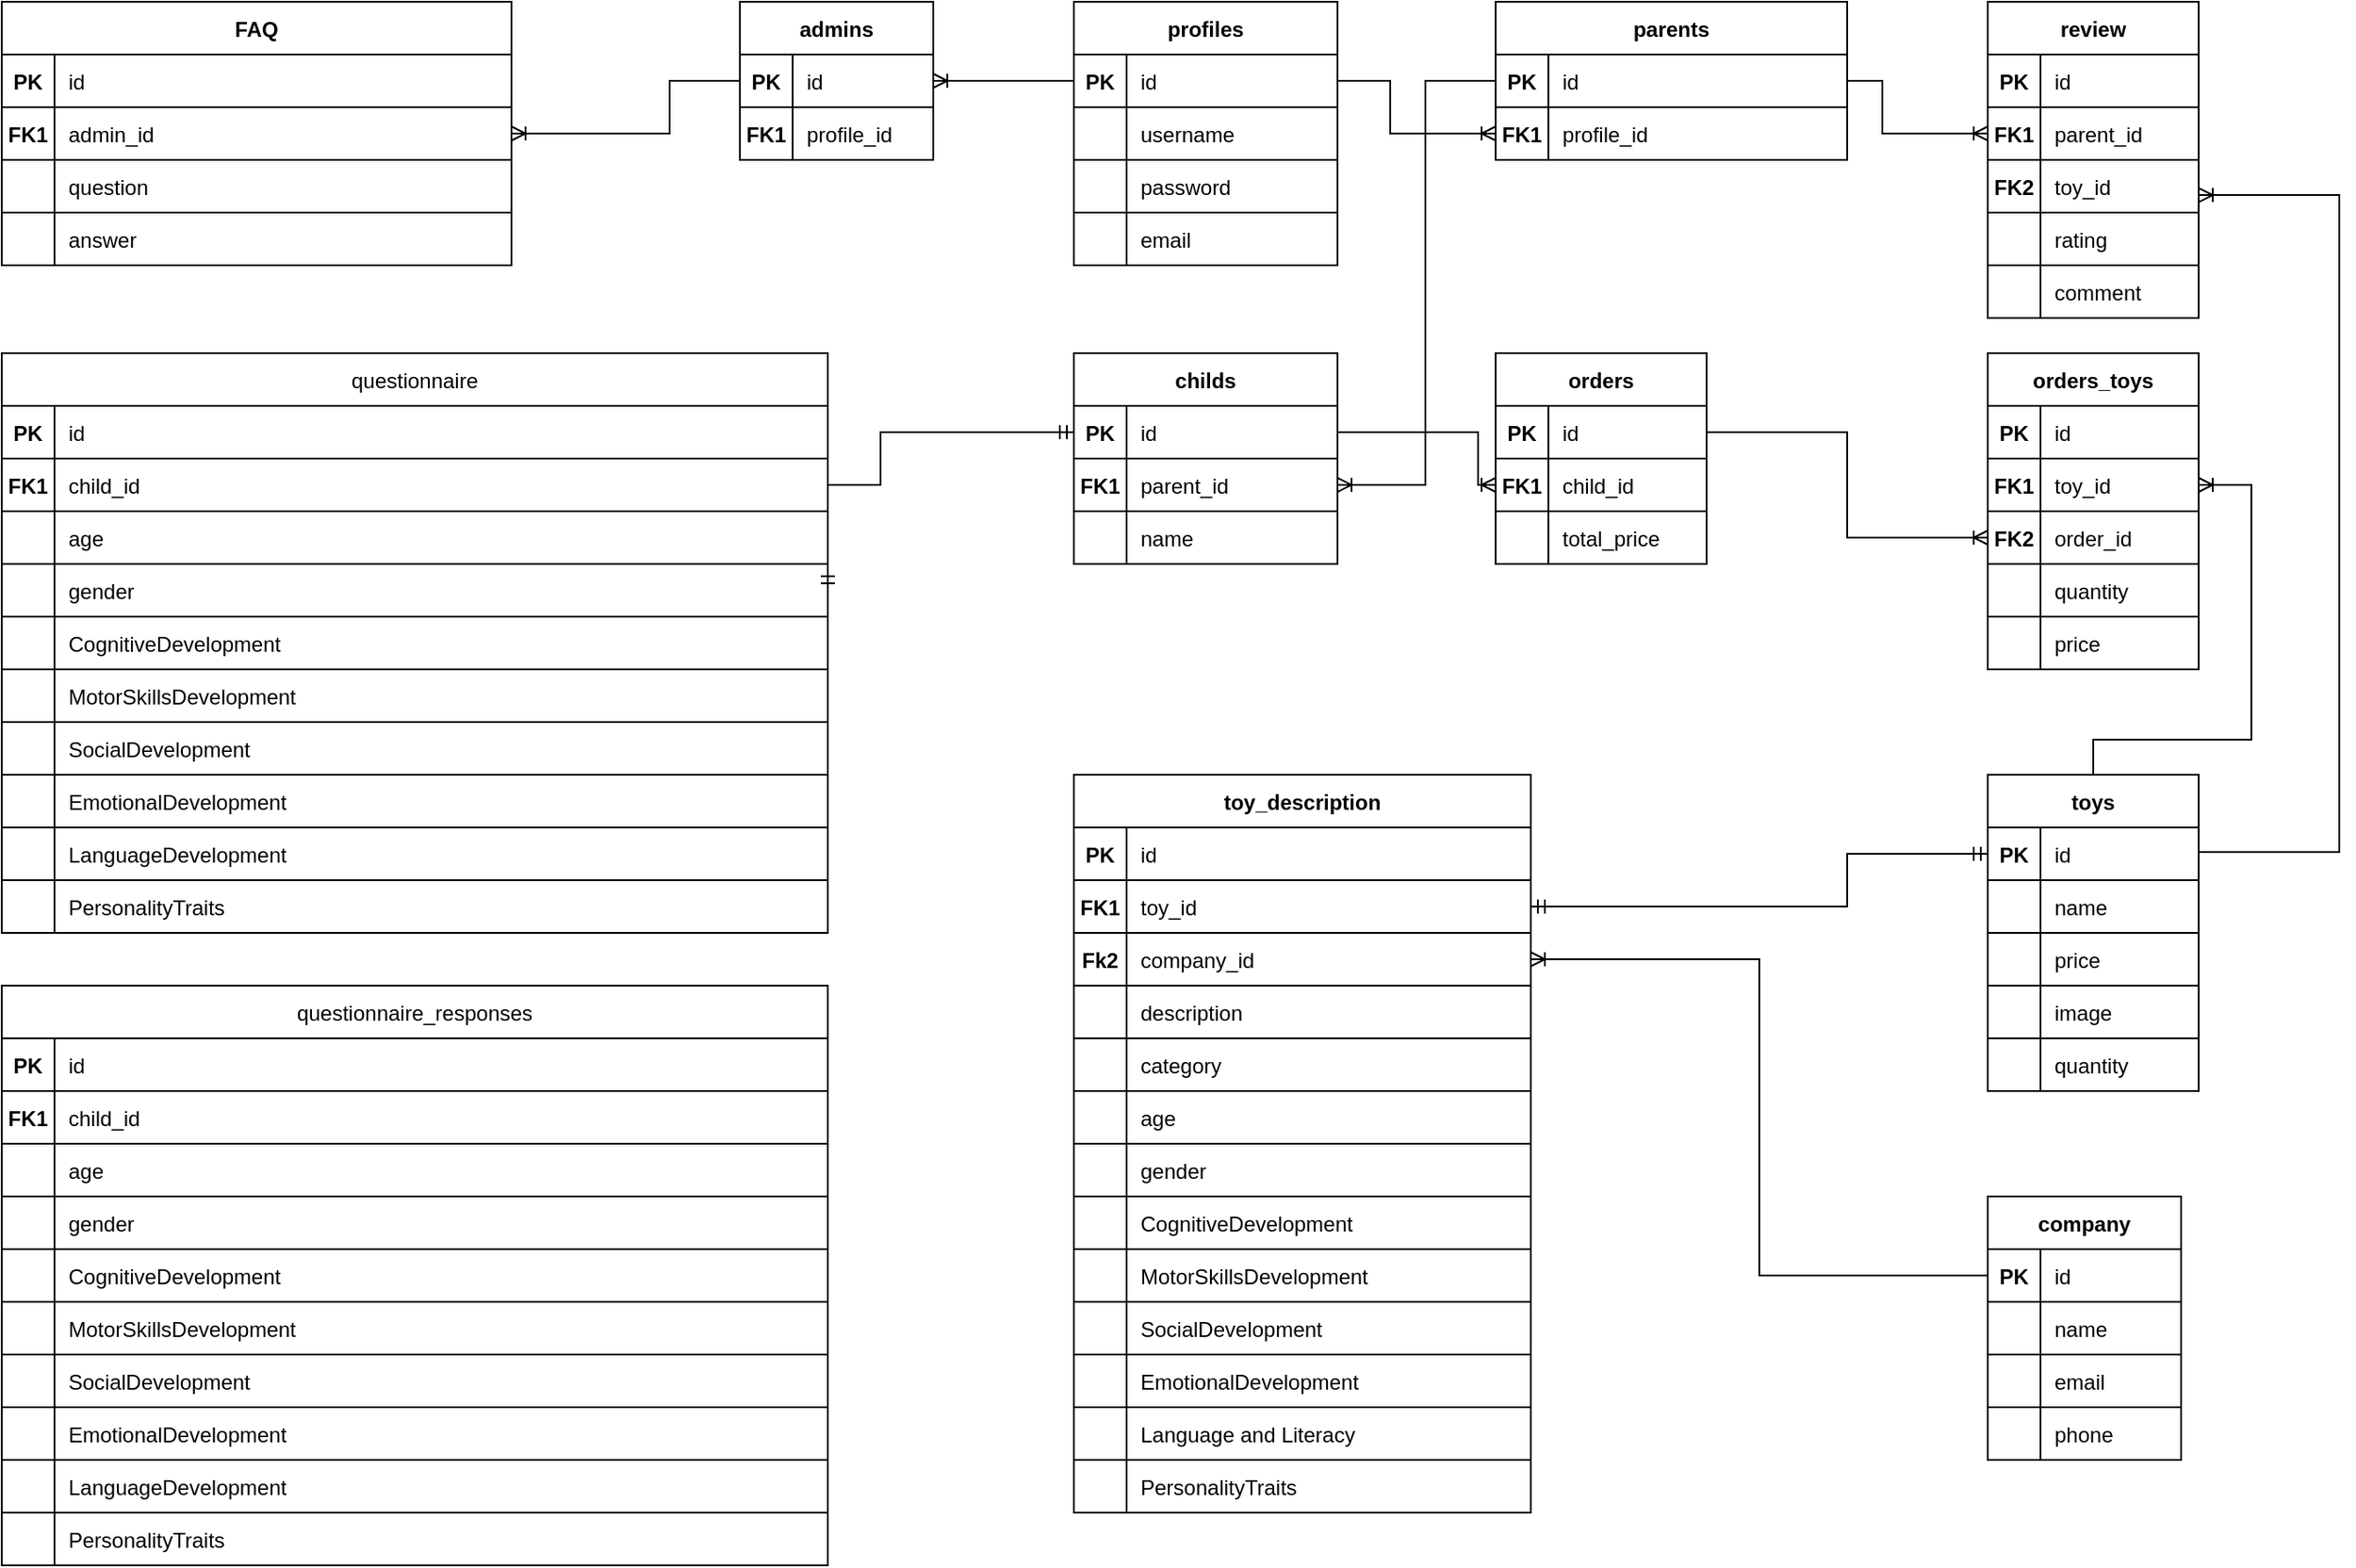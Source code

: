<mxfile version="22.0.2" type="device">
  <diagram id="R2lEEEUBdFMjLlhIrx00" name="Page-1">
    <mxGraphModel dx="2172" dy="1927" grid="1" gridSize="10" guides="1" tooltips="1" connect="1" arrows="1" fold="1" page="1" pageScale="1" pageWidth="850" pageHeight="1100" math="0" shadow="0" extFonts="Permanent Marker^https://fonts.googleapis.com/css?family=Permanent+Marker">
      <root>
        <mxCell id="0" />
        <mxCell id="1" parent="0" />
        <mxCell id="_052ldjD73i6WKF3z9FQ-164" value="childs" style="shape=table;startSize=30;container=1;collapsible=1;childLayout=tableLayout;fixedRows=1;rowLines=0;fontStyle=1;align=center;resizeLast=1;" parent="1" vertex="1">
          <mxGeometry x="-320" y="40" width="150" height="120" as="geometry" />
        </mxCell>
        <mxCell id="_052ldjD73i6WKF3z9FQ-165" value="" style="shape=partialRectangle;collapsible=0;dropTarget=0;pointerEvents=0;fillColor=none;points=[[0,0.5],[1,0.5]];portConstraint=eastwest;top=0;left=0;right=0;bottom=1;" parent="_052ldjD73i6WKF3z9FQ-164" vertex="1">
          <mxGeometry y="30" width="150" height="30" as="geometry" />
        </mxCell>
        <mxCell id="_052ldjD73i6WKF3z9FQ-166" value="PK" style="shape=partialRectangle;overflow=hidden;connectable=0;fillColor=none;top=0;left=0;bottom=0;right=0;fontStyle=1;" parent="_052ldjD73i6WKF3z9FQ-165" vertex="1">
          <mxGeometry width="30" height="30" as="geometry">
            <mxRectangle width="30" height="30" as="alternateBounds" />
          </mxGeometry>
        </mxCell>
        <mxCell id="_052ldjD73i6WKF3z9FQ-167" value="id" style="shape=partialRectangle;overflow=hidden;connectable=0;fillColor=none;top=0;left=0;bottom=0;right=0;align=left;spacingLeft=6;fontStyle=0;" parent="_052ldjD73i6WKF3z9FQ-165" vertex="1">
          <mxGeometry x="30" width="120" height="30" as="geometry">
            <mxRectangle width="120" height="30" as="alternateBounds" />
          </mxGeometry>
        </mxCell>
        <mxCell id="_052ldjD73i6WKF3z9FQ-168" value="" style="shape=partialRectangle;collapsible=0;dropTarget=0;pointerEvents=0;fillColor=none;points=[[0,0.5],[1,0.5]];portConstraint=eastwest;top=0;left=0;right=0;bottom=1;" parent="_052ldjD73i6WKF3z9FQ-164" vertex="1">
          <mxGeometry y="60" width="150" height="30" as="geometry" />
        </mxCell>
        <mxCell id="_052ldjD73i6WKF3z9FQ-169" value="FK1" style="shape=partialRectangle;overflow=hidden;connectable=0;fillColor=none;top=0;left=0;bottom=0;right=0;fontStyle=1;" parent="_052ldjD73i6WKF3z9FQ-168" vertex="1">
          <mxGeometry width="30" height="30" as="geometry">
            <mxRectangle width="30" height="30" as="alternateBounds" />
          </mxGeometry>
        </mxCell>
        <mxCell id="_052ldjD73i6WKF3z9FQ-170" value="parent_id" style="shape=partialRectangle;overflow=hidden;connectable=0;fillColor=none;top=0;left=0;bottom=0;right=0;align=left;spacingLeft=6;fontStyle=0;" parent="_052ldjD73i6WKF3z9FQ-168" vertex="1">
          <mxGeometry x="30" width="120" height="30" as="geometry">
            <mxRectangle width="120" height="30" as="alternateBounds" />
          </mxGeometry>
        </mxCell>
        <mxCell id="2kZRtyuHxV8-16RdtVO2-6" value="" style="shape=partialRectangle;collapsible=0;dropTarget=0;pointerEvents=0;fillColor=none;points=[[0,0.5],[1,0.5]];portConstraint=eastwest;top=0;left=0;right=0;bottom=1;" parent="_052ldjD73i6WKF3z9FQ-164" vertex="1">
          <mxGeometry y="90" width="150" height="30" as="geometry" />
        </mxCell>
        <mxCell id="2kZRtyuHxV8-16RdtVO2-7" value="" style="shape=partialRectangle;overflow=hidden;connectable=0;fillColor=none;top=0;left=0;bottom=0;right=0;fontStyle=1;" parent="2kZRtyuHxV8-16RdtVO2-6" vertex="1">
          <mxGeometry width="30" height="30" as="geometry">
            <mxRectangle width="30" height="30" as="alternateBounds" />
          </mxGeometry>
        </mxCell>
        <mxCell id="2kZRtyuHxV8-16RdtVO2-8" value="name" style="shape=partialRectangle;overflow=hidden;connectable=0;fillColor=none;top=0;left=0;bottom=0;right=0;align=left;spacingLeft=6;fontStyle=0;" parent="2kZRtyuHxV8-16RdtVO2-6" vertex="1">
          <mxGeometry x="30" width="120" height="30" as="geometry">
            <mxRectangle width="120" height="30" as="alternateBounds" />
          </mxGeometry>
        </mxCell>
        <mxCell id="C-vyLk0tnHw3VtMMgP7b-23" value="parents" style="shape=table;startSize=30;container=1;collapsible=1;childLayout=tableLayout;fixedRows=1;rowLines=0;fontStyle=1;align=center;resizeLast=1;" parent="1" vertex="1">
          <mxGeometry x="-80" y="-160" width="200" height="90" as="geometry" />
        </mxCell>
        <mxCell id="C-vyLk0tnHw3VtMMgP7b-24" value="" style="shape=partialRectangle;collapsible=0;dropTarget=0;pointerEvents=0;fillColor=none;points=[[0,0.5],[1,0.5]];portConstraint=eastwest;top=0;left=0;right=0;bottom=1;" parent="C-vyLk0tnHw3VtMMgP7b-23" vertex="1">
          <mxGeometry y="30" width="200" height="30" as="geometry" />
        </mxCell>
        <mxCell id="C-vyLk0tnHw3VtMMgP7b-25" value="PK" style="shape=partialRectangle;overflow=hidden;connectable=0;fillColor=none;top=0;left=0;bottom=0;right=0;fontStyle=1;" parent="C-vyLk0tnHw3VtMMgP7b-24" vertex="1">
          <mxGeometry width="30" height="30" as="geometry">
            <mxRectangle width="30" height="30" as="alternateBounds" />
          </mxGeometry>
        </mxCell>
        <mxCell id="C-vyLk0tnHw3VtMMgP7b-26" value="id" style="shape=partialRectangle;overflow=hidden;connectable=0;fillColor=none;top=0;left=0;bottom=0;right=0;align=left;spacingLeft=6;fontStyle=0;" parent="C-vyLk0tnHw3VtMMgP7b-24" vertex="1">
          <mxGeometry x="30" width="170" height="30" as="geometry">
            <mxRectangle width="170" height="30" as="alternateBounds" />
          </mxGeometry>
        </mxCell>
        <mxCell id="_052ldjD73i6WKF3z9FQ-9" value="" style="shape=partialRectangle;collapsible=0;dropTarget=0;pointerEvents=0;fillColor=none;points=[[0,0.5],[1,0.5]];portConstraint=eastwest;top=0;left=0;right=0;bottom=1;" parent="C-vyLk0tnHw3VtMMgP7b-23" vertex="1">
          <mxGeometry y="60" width="200" height="30" as="geometry" />
        </mxCell>
        <mxCell id="_052ldjD73i6WKF3z9FQ-10" value="FK1" style="shape=partialRectangle;overflow=hidden;connectable=0;fillColor=none;top=0;left=0;bottom=0;right=0;fontStyle=1;" parent="_052ldjD73i6WKF3z9FQ-9" vertex="1">
          <mxGeometry width="30" height="30" as="geometry">
            <mxRectangle width="30" height="30" as="alternateBounds" />
          </mxGeometry>
        </mxCell>
        <mxCell id="_052ldjD73i6WKF3z9FQ-11" value="profile_id" style="shape=partialRectangle;overflow=hidden;connectable=0;fillColor=none;top=0;left=0;bottom=0;right=0;align=left;spacingLeft=6;fontStyle=0;" parent="_052ldjD73i6WKF3z9FQ-9" vertex="1">
          <mxGeometry x="30" width="170" height="30" as="geometry">
            <mxRectangle width="170" height="30" as="alternateBounds" />
          </mxGeometry>
        </mxCell>
        <mxCell id="_052ldjD73i6WKF3z9FQ-94" value="orders_toys" style="shape=table;startSize=30;container=1;collapsible=1;childLayout=tableLayout;fixedRows=1;rowLines=0;fontStyle=1;align=center;resizeLast=1;" parent="1" vertex="1">
          <mxGeometry x="200" y="40" width="120" height="180" as="geometry" />
        </mxCell>
        <mxCell id="_052ldjD73i6WKF3z9FQ-95" value="" style="shape=partialRectangle;collapsible=0;dropTarget=0;pointerEvents=0;fillColor=none;points=[[0,0.5],[1,0.5]];portConstraint=eastwest;top=0;left=0;right=0;bottom=1;" parent="_052ldjD73i6WKF3z9FQ-94" vertex="1">
          <mxGeometry y="30" width="120" height="30" as="geometry" />
        </mxCell>
        <mxCell id="_052ldjD73i6WKF3z9FQ-96" value="PK" style="shape=partialRectangle;overflow=hidden;connectable=0;fillColor=none;top=0;left=0;bottom=0;right=0;fontStyle=1;" parent="_052ldjD73i6WKF3z9FQ-95" vertex="1">
          <mxGeometry width="30" height="30" as="geometry">
            <mxRectangle width="30" height="30" as="alternateBounds" />
          </mxGeometry>
        </mxCell>
        <mxCell id="_052ldjD73i6WKF3z9FQ-97" value="id" style="shape=partialRectangle;overflow=hidden;connectable=0;fillColor=none;top=0;left=0;bottom=0;right=0;align=left;spacingLeft=6;fontStyle=0;" parent="_052ldjD73i6WKF3z9FQ-95" vertex="1">
          <mxGeometry x="30" width="90" height="30" as="geometry">
            <mxRectangle width="90" height="30" as="alternateBounds" />
          </mxGeometry>
        </mxCell>
        <mxCell id="_052ldjD73i6WKF3z9FQ-101" value="" style="shape=partialRectangle;collapsible=0;dropTarget=0;pointerEvents=0;fillColor=none;points=[[0,0.5],[1,0.5]];portConstraint=eastwest;top=0;left=0;right=0;bottom=1;" parent="_052ldjD73i6WKF3z9FQ-94" vertex="1">
          <mxGeometry y="60" width="120" height="30" as="geometry" />
        </mxCell>
        <mxCell id="_052ldjD73i6WKF3z9FQ-102" value="FK1" style="shape=partialRectangle;overflow=hidden;connectable=0;fillColor=none;top=0;left=0;bottom=0;right=0;fontStyle=1;" parent="_052ldjD73i6WKF3z9FQ-101" vertex="1">
          <mxGeometry width="30" height="30" as="geometry">
            <mxRectangle width="30" height="30" as="alternateBounds" />
          </mxGeometry>
        </mxCell>
        <mxCell id="_052ldjD73i6WKF3z9FQ-103" value="toy_id" style="shape=partialRectangle;overflow=hidden;connectable=0;fillColor=none;top=0;left=0;bottom=0;right=0;align=left;spacingLeft=6;fontStyle=0;" parent="_052ldjD73i6WKF3z9FQ-101" vertex="1">
          <mxGeometry x="30" width="90" height="30" as="geometry">
            <mxRectangle width="90" height="30" as="alternateBounds" />
          </mxGeometry>
        </mxCell>
        <mxCell id="k9ZbiodCn27I22rg1z6R-91" value="" style="shape=partialRectangle;collapsible=0;dropTarget=0;pointerEvents=0;fillColor=none;points=[[0,0.5],[1,0.5]];portConstraint=eastwest;top=0;left=0;right=0;bottom=1;" parent="_052ldjD73i6WKF3z9FQ-94" vertex="1">
          <mxGeometry y="90" width="120" height="30" as="geometry" />
        </mxCell>
        <mxCell id="k9ZbiodCn27I22rg1z6R-92" value="FK2" style="shape=partialRectangle;overflow=hidden;connectable=0;fillColor=none;top=0;left=0;bottom=0;right=0;fontStyle=1;" parent="k9ZbiodCn27I22rg1z6R-91" vertex="1">
          <mxGeometry width="30" height="30" as="geometry">
            <mxRectangle width="30" height="30" as="alternateBounds" />
          </mxGeometry>
        </mxCell>
        <mxCell id="k9ZbiodCn27I22rg1z6R-93" value="order_id" style="shape=partialRectangle;overflow=hidden;connectable=0;fillColor=none;top=0;left=0;bottom=0;right=0;align=left;spacingLeft=6;fontStyle=0;" parent="k9ZbiodCn27I22rg1z6R-91" vertex="1">
          <mxGeometry x="30" width="90" height="30" as="geometry">
            <mxRectangle width="90" height="30" as="alternateBounds" />
          </mxGeometry>
        </mxCell>
        <mxCell id="_052ldjD73i6WKF3z9FQ-104" value="" style="shape=partialRectangle;collapsible=0;dropTarget=0;pointerEvents=0;fillColor=none;points=[[0,0.5],[1,0.5]];portConstraint=eastwest;top=0;left=0;right=0;bottom=1;" parent="_052ldjD73i6WKF3z9FQ-94" vertex="1">
          <mxGeometry y="120" width="120" height="30" as="geometry" />
        </mxCell>
        <mxCell id="_052ldjD73i6WKF3z9FQ-105" value="" style="shape=partialRectangle;overflow=hidden;connectable=0;fillColor=none;top=0;left=0;bottom=0;right=0;fontStyle=1;" parent="_052ldjD73i6WKF3z9FQ-104" vertex="1">
          <mxGeometry width="30" height="30" as="geometry">
            <mxRectangle width="30" height="30" as="alternateBounds" />
          </mxGeometry>
        </mxCell>
        <mxCell id="_052ldjD73i6WKF3z9FQ-106" value="quantity" style="shape=partialRectangle;overflow=hidden;connectable=0;fillColor=none;top=0;left=0;bottom=0;right=0;align=left;spacingLeft=6;fontStyle=0;" parent="_052ldjD73i6WKF3z9FQ-104" vertex="1">
          <mxGeometry x="30" width="90" height="30" as="geometry">
            <mxRectangle width="90" height="30" as="alternateBounds" />
          </mxGeometry>
        </mxCell>
        <mxCell id="k9ZbiodCn27I22rg1z6R-14" value="" style="shape=partialRectangle;collapsible=0;dropTarget=0;pointerEvents=0;fillColor=none;points=[[0,0.5],[1,0.5]];portConstraint=eastwest;top=0;left=0;right=0;bottom=1;" parent="_052ldjD73i6WKF3z9FQ-94" vertex="1">
          <mxGeometry y="150" width="120" height="30" as="geometry" />
        </mxCell>
        <mxCell id="k9ZbiodCn27I22rg1z6R-15" value="" style="shape=partialRectangle;overflow=hidden;connectable=0;fillColor=none;top=0;left=0;bottom=0;right=0;fontStyle=1;" parent="k9ZbiodCn27I22rg1z6R-14" vertex="1">
          <mxGeometry width="30" height="30" as="geometry">
            <mxRectangle width="30" height="30" as="alternateBounds" />
          </mxGeometry>
        </mxCell>
        <mxCell id="k9ZbiodCn27I22rg1z6R-16" value="price" style="shape=partialRectangle;overflow=hidden;connectable=0;fillColor=none;top=0;left=0;bottom=0;right=0;align=left;spacingLeft=6;fontStyle=0;" parent="k9ZbiodCn27I22rg1z6R-14" vertex="1">
          <mxGeometry x="30" width="90" height="30" as="geometry">
            <mxRectangle width="90" height="30" as="alternateBounds" />
          </mxGeometry>
        </mxCell>
        <mxCell id="_052ldjD73i6WKF3z9FQ-126" value="review" style="shape=table;startSize=30;container=1;collapsible=1;childLayout=tableLayout;fixedRows=1;rowLines=0;fontStyle=1;align=center;resizeLast=1;" parent="1" vertex="1">
          <mxGeometry x="200" y="-160" width="120" height="180" as="geometry" />
        </mxCell>
        <mxCell id="_052ldjD73i6WKF3z9FQ-127" value="" style="shape=partialRectangle;collapsible=0;dropTarget=0;pointerEvents=0;fillColor=none;points=[[0,0.5],[1,0.5]];portConstraint=eastwest;top=0;left=0;right=0;bottom=1;" parent="_052ldjD73i6WKF3z9FQ-126" vertex="1">
          <mxGeometry y="30" width="120" height="30" as="geometry" />
        </mxCell>
        <mxCell id="_052ldjD73i6WKF3z9FQ-128" value="PK" style="shape=partialRectangle;overflow=hidden;connectable=0;fillColor=none;top=0;left=0;bottom=0;right=0;fontStyle=1;" parent="_052ldjD73i6WKF3z9FQ-127" vertex="1">
          <mxGeometry width="30" height="30" as="geometry">
            <mxRectangle width="30" height="30" as="alternateBounds" />
          </mxGeometry>
        </mxCell>
        <mxCell id="_052ldjD73i6WKF3z9FQ-129" value="id" style="shape=partialRectangle;overflow=hidden;connectable=0;fillColor=none;top=0;left=0;bottom=0;right=0;align=left;spacingLeft=6;fontStyle=0;" parent="_052ldjD73i6WKF3z9FQ-127" vertex="1">
          <mxGeometry x="30" width="90" height="30" as="geometry">
            <mxRectangle width="90" height="30" as="alternateBounds" />
          </mxGeometry>
        </mxCell>
        <mxCell id="_052ldjD73i6WKF3z9FQ-130" value="" style="shape=partialRectangle;collapsible=0;dropTarget=0;pointerEvents=0;fillColor=none;points=[[0,0.5],[1,0.5]];portConstraint=eastwest;top=0;left=0;right=0;bottom=1;" parent="_052ldjD73i6WKF3z9FQ-126" vertex="1">
          <mxGeometry y="60" width="120" height="30" as="geometry" />
        </mxCell>
        <mxCell id="_052ldjD73i6WKF3z9FQ-131" value="FK1" style="shape=partialRectangle;overflow=hidden;connectable=0;fillColor=none;top=0;left=0;bottom=0;right=0;fontStyle=1;" parent="_052ldjD73i6WKF3z9FQ-130" vertex="1">
          <mxGeometry width="30" height="30" as="geometry">
            <mxRectangle width="30" height="30" as="alternateBounds" />
          </mxGeometry>
        </mxCell>
        <mxCell id="_052ldjD73i6WKF3z9FQ-132" value="parent_id" style="shape=partialRectangle;overflow=hidden;connectable=0;fillColor=none;top=0;left=0;bottom=0;right=0;align=left;spacingLeft=6;fontStyle=0;" parent="_052ldjD73i6WKF3z9FQ-130" vertex="1">
          <mxGeometry x="30" width="90" height="30" as="geometry">
            <mxRectangle width="90" height="30" as="alternateBounds" />
          </mxGeometry>
        </mxCell>
        <mxCell id="_052ldjD73i6WKF3z9FQ-133" value="" style="shape=partialRectangle;collapsible=0;dropTarget=0;pointerEvents=0;fillColor=none;points=[[0,0.5],[1,0.5]];portConstraint=eastwest;top=0;left=0;right=0;bottom=1;" parent="_052ldjD73i6WKF3z9FQ-126" vertex="1">
          <mxGeometry y="90" width="120" height="30" as="geometry" />
        </mxCell>
        <mxCell id="_052ldjD73i6WKF3z9FQ-134" value="FK2" style="shape=partialRectangle;overflow=hidden;connectable=0;fillColor=none;top=0;left=0;bottom=0;right=0;fontStyle=1;" parent="_052ldjD73i6WKF3z9FQ-133" vertex="1">
          <mxGeometry width="30" height="30" as="geometry">
            <mxRectangle width="30" height="30" as="alternateBounds" />
          </mxGeometry>
        </mxCell>
        <mxCell id="_052ldjD73i6WKF3z9FQ-135" value="toy_id" style="shape=partialRectangle;overflow=hidden;connectable=0;fillColor=none;top=0;left=0;bottom=0;right=0;align=left;spacingLeft=6;fontStyle=0;" parent="_052ldjD73i6WKF3z9FQ-133" vertex="1">
          <mxGeometry x="30" width="90" height="30" as="geometry">
            <mxRectangle width="90" height="30" as="alternateBounds" />
          </mxGeometry>
        </mxCell>
        <mxCell id="_052ldjD73i6WKF3z9FQ-136" value="" style="shape=partialRectangle;collapsible=0;dropTarget=0;pointerEvents=0;fillColor=none;points=[[0,0.5],[1,0.5]];portConstraint=eastwest;top=0;left=0;right=0;bottom=1;" parent="_052ldjD73i6WKF3z9FQ-126" vertex="1">
          <mxGeometry y="120" width="120" height="30" as="geometry" />
        </mxCell>
        <mxCell id="_052ldjD73i6WKF3z9FQ-137" value="" style="shape=partialRectangle;overflow=hidden;connectable=0;fillColor=none;top=0;left=0;bottom=0;right=0;fontStyle=1;" parent="_052ldjD73i6WKF3z9FQ-136" vertex="1">
          <mxGeometry width="30" height="30" as="geometry">
            <mxRectangle width="30" height="30" as="alternateBounds" />
          </mxGeometry>
        </mxCell>
        <mxCell id="_052ldjD73i6WKF3z9FQ-138" value="rating" style="shape=partialRectangle;overflow=hidden;connectable=0;fillColor=none;top=0;left=0;bottom=0;right=0;align=left;spacingLeft=6;fontStyle=0;" parent="_052ldjD73i6WKF3z9FQ-136" vertex="1">
          <mxGeometry x="30" width="90" height="30" as="geometry">
            <mxRectangle width="90" height="30" as="alternateBounds" />
          </mxGeometry>
        </mxCell>
        <mxCell id="_052ldjD73i6WKF3z9FQ-139" value="" style="shape=partialRectangle;collapsible=0;dropTarget=0;pointerEvents=0;fillColor=none;points=[[0,0.5],[1,0.5]];portConstraint=eastwest;top=0;left=0;right=0;bottom=1;" parent="_052ldjD73i6WKF3z9FQ-126" vertex="1">
          <mxGeometry y="150" width="120" height="30" as="geometry" />
        </mxCell>
        <mxCell id="_052ldjD73i6WKF3z9FQ-140" value="" style="shape=partialRectangle;overflow=hidden;connectable=0;fillColor=none;top=0;left=0;bottom=0;right=0;fontStyle=1;" parent="_052ldjD73i6WKF3z9FQ-139" vertex="1">
          <mxGeometry width="30" height="30" as="geometry">
            <mxRectangle width="30" height="30" as="alternateBounds" />
          </mxGeometry>
        </mxCell>
        <mxCell id="_052ldjD73i6WKF3z9FQ-141" value="comment" style="shape=partialRectangle;overflow=hidden;connectable=0;fillColor=none;top=0;left=0;bottom=0;right=0;align=left;spacingLeft=6;fontStyle=0;" parent="_052ldjD73i6WKF3z9FQ-139" vertex="1">
          <mxGeometry x="30" width="90" height="30" as="geometry">
            <mxRectangle width="90" height="30" as="alternateBounds" />
          </mxGeometry>
        </mxCell>
        <mxCell id="_052ldjD73i6WKF3z9FQ-199" value="FAQ" style="shape=table;startSize=30;container=1;collapsible=1;childLayout=tableLayout;fixedRows=1;rowLines=0;fontStyle=1;align=center;resizeLast=1;" parent="1" vertex="1">
          <mxGeometry x="-930" y="-160" width="290" height="150" as="geometry" />
        </mxCell>
        <mxCell id="_052ldjD73i6WKF3z9FQ-200" value="" style="shape=partialRectangle;collapsible=0;dropTarget=0;pointerEvents=0;fillColor=none;points=[[0,0.5],[1,0.5]];portConstraint=eastwest;top=0;left=0;right=0;bottom=1;" parent="_052ldjD73i6WKF3z9FQ-199" vertex="1">
          <mxGeometry y="30" width="290" height="30" as="geometry" />
        </mxCell>
        <mxCell id="_052ldjD73i6WKF3z9FQ-201" value="PK" style="shape=partialRectangle;overflow=hidden;connectable=0;fillColor=none;top=0;left=0;bottom=0;right=0;fontStyle=1;" parent="_052ldjD73i6WKF3z9FQ-200" vertex="1">
          <mxGeometry width="30" height="30" as="geometry">
            <mxRectangle width="30" height="30" as="alternateBounds" />
          </mxGeometry>
        </mxCell>
        <mxCell id="_052ldjD73i6WKF3z9FQ-202" value="id" style="shape=partialRectangle;overflow=hidden;connectable=0;fillColor=none;top=0;left=0;bottom=0;right=0;align=left;spacingLeft=6;fontStyle=0;" parent="_052ldjD73i6WKF3z9FQ-200" vertex="1">
          <mxGeometry x="30" width="260" height="30" as="geometry">
            <mxRectangle width="260" height="30" as="alternateBounds" />
          </mxGeometry>
        </mxCell>
        <mxCell id="k9ZbiodCn27I22rg1z6R-99" value="" style="shape=partialRectangle;collapsible=0;dropTarget=0;pointerEvents=0;fillColor=none;points=[[0,0.5],[1,0.5]];portConstraint=eastwest;top=0;left=0;right=0;bottom=1;" parent="_052ldjD73i6WKF3z9FQ-199" vertex="1">
          <mxGeometry y="60" width="290" height="30" as="geometry" />
        </mxCell>
        <mxCell id="k9ZbiodCn27I22rg1z6R-100" value="FK1" style="shape=partialRectangle;overflow=hidden;connectable=0;fillColor=none;top=0;left=0;bottom=0;right=0;fontStyle=1;" parent="k9ZbiodCn27I22rg1z6R-99" vertex="1">
          <mxGeometry width="30" height="30" as="geometry">
            <mxRectangle width="30" height="30" as="alternateBounds" />
          </mxGeometry>
        </mxCell>
        <mxCell id="k9ZbiodCn27I22rg1z6R-101" value="admin_id" style="shape=partialRectangle;overflow=hidden;connectable=0;fillColor=none;top=0;left=0;bottom=0;right=0;align=left;spacingLeft=6;fontStyle=0;" parent="k9ZbiodCn27I22rg1z6R-99" vertex="1">
          <mxGeometry x="30" width="260" height="30" as="geometry">
            <mxRectangle width="260" height="30" as="alternateBounds" />
          </mxGeometry>
        </mxCell>
        <mxCell id="2kZRtyuHxV8-16RdtVO2-102" value="" style="shape=partialRectangle;collapsible=0;dropTarget=0;pointerEvents=0;fillColor=none;points=[[0,0.5],[1,0.5]];portConstraint=eastwest;top=0;left=0;right=0;bottom=1;" parent="_052ldjD73i6WKF3z9FQ-199" vertex="1">
          <mxGeometry y="90" width="290" height="30" as="geometry" />
        </mxCell>
        <mxCell id="2kZRtyuHxV8-16RdtVO2-103" value="" style="shape=partialRectangle;overflow=hidden;connectable=0;fillColor=none;top=0;left=0;bottom=0;right=0;fontStyle=1;" parent="2kZRtyuHxV8-16RdtVO2-102" vertex="1">
          <mxGeometry width="30" height="30" as="geometry">
            <mxRectangle width="30" height="30" as="alternateBounds" />
          </mxGeometry>
        </mxCell>
        <mxCell id="2kZRtyuHxV8-16RdtVO2-104" value="question" style="shape=partialRectangle;overflow=hidden;connectable=0;fillColor=none;top=0;left=0;bottom=0;right=0;align=left;spacingLeft=6;fontStyle=0;" parent="2kZRtyuHxV8-16RdtVO2-102" vertex="1">
          <mxGeometry x="30" width="260" height="30" as="geometry">
            <mxRectangle width="260" height="30" as="alternateBounds" />
          </mxGeometry>
        </mxCell>
        <mxCell id="_052ldjD73i6WKF3z9FQ-206" value="" style="shape=partialRectangle;collapsible=0;dropTarget=0;pointerEvents=0;fillColor=none;points=[[0,0.5],[1,0.5]];portConstraint=eastwest;top=0;left=0;right=0;bottom=1;" parent="_052ldjD73i6WKF3z9FQ-199" vertex="1">
          <mxGeometry y="120" width="290" height="30" as="geometry" />
        </mxCell>
        <mxCell id="_052ldjD73i6WKF3z9FQ-207" value="" style="shape=partialRectangle;overflow=hidden;connectable=0;fillColor=none;top=0;left=0;bottom=0;right=0;fontStyle=1;" parent="_052ldjD73i6WKF3z9FQ-206" vertex="1">
          <mxGeometry width="30" height="30" as="geometry">
            <mxRectangle width="30" height="30" as="alternateBounds" />
          </mxGeometry>
        </mxCell>
        <mxCell id="_052ldjD73i6WKF3z9FQ-208" value="answer" style="shape=partialRectangle;overflow=hidden;connectable=0;fillColor=none;top=0;left=0;bottom=0;right=0;align=left;spacingLeft=6;fontStyle=0;" parent="_052ldjD73i6WKF3z9FQ-206" vertex="1">
          <mxGeometry x="30" width="260" height="30" as="geometry">
            <mxRectangle width="260" height="30" as="alternateBounds" />
          </mxGeometry>
        </mxCell>
        <mxCell id="5bWmwbJJJdWtEiXiQREW-53" value="toys" style="shape=table;startSize=30;container=1;collapsible=1;childLayout=tableLayout;fixedRows=1;rowLines=0;fontStyle=1;align=center;resizeLast=1;" parent="1" vertex="1">
          <mxGeometry x="200" y="280" width="120" height="180" as="geometry" />
        </mxCell>
        <mxCell id="5bWmwbJJJdWtEiXiQREW-54" value="" style="shape=partialRectangle;collapsible=0;dropTarget=0;pointerEvents=0;fillColor=none;points=[[0,0.5],[1,0.5]];portConstraint=eastwest;top=0;left=0;right=0;bottom=1;" parent="5bWmwbJJJdWtEiXiQREW-53" vertex="1">
          <mxGeometry y="30" width="120" height="30" as="geometry" />
        </mxCell>
        <mxCell id="5bWmwbJJJdWtEiXiQREW-55" value="PK" style="shape=partialRectangle;overflow=hidden;connectable=0;fillColor=none;top=0;left=0;bottom=0;right=0;fontStyle=1;" parent="5bWmwbJJJdWtEiXiQREW-54" vertex="1">
          <mxGeometry width="30" height="30" as="geometry">
            <mxRectangle width="30" height="30" as="alternateBounds" />
          </mxGeometry>
        </mxCell>
        <mxCell id="5bWmwbJJJdWtEiXiQREW-56" value="id" style="shape=partialRectangle;overflow=hidden;connectable=0;fillColor=none;top=0;left=0;bottom=0;right=0;align=left;spacingLeft=6;fontStyle=0;" parent="5bWmwbJJJdWtEiXiQREW-54" vertex="1">
          <mxGeometry x="30" width="90" height="30" as="geometry">
            <mxRectangle width="90" height="30" as="alternateBounds" />
          </mxGeometry>
        </mxCell>
        <mxCell id="5bWmwbJJJdWtEiXiQREW-57" value="" style="shape=partialRectangle;collapsible=0;dropTarget=0;pointerEvents=0;fillColor=none;points=[[0,0.5],[1,0.5]];portConstraint=eastwest;top=0;left=0;right=0;bottom=1;" parent="5bWmwbJJJdWtEiXiQREW-53" vertex="1">
          <mxGeometry y="60" width="120" height="30" as="geometry" />
        </mxCell>
        <mxCell id="5bWmwbJJJdWtEiXiQREW-58" value="" style="shape=partialRectangle;overflow=hidden;connectable=0;fillColor=none;top=0;left=0;bottom=0;right=0;fontStyle=1;" parent="5bWmwbJJJdWtEiXiQREW-57" vertex="1">
          <mxGeometry width="30" height="30" as="geometry">
            <mxRectangle width="30" height="30" as="alternateBounds" />
          </mxGeometry>
        </mxCell>
        <mxCell id="5bWmwbJJJdWtEiXiQREW-59" value="name" style="shape=partialRectangle;overflow=hidden;connectable=0;fillColor=none;top=0;left=0;bottom=0;right=0;align=left;spacingLeft=6;fontStyle=0;" parent="5bWmwbJJJdWtEiXiQREW-57" vertex="1">
          <mxGeometry x="30" width="90" height="30" as="geometry">
            <mxRectangle width="90" height="30" as="alternateBounds" />
          </mxGeometry>
        </mxCell>
        <mxCell id="5bWmwbJJJdWtEiXiQREW-63" value="" style="shape=partialRectangle;collapsible=0;dropTarget=0;pointerEvents=0;fillColor=none;points=[[0,0.5],[1,0.5]];portConstraint=eastwest;top=0;left=0;right=0;bottom=1;" parent="5bWmwbJJJdWtEiXiQREW-53" vertex="1">
          <mxGeometry y="90" width="120" height="30" as="geometry" />
        </mxCell>
        <mxCell id="5bWmwbJJJdWtEiXiQREW-64" value="" style="shape=partialRectangle;overflow=hidden;connectable=0;fillColor=none;top=0;left=0;bottom=0;right=0;fontStyle=1;" parent="5bWmwbJJJdWtEiXiQREW-63" vertex="1">
          <mxGeometry width="30" height="30" as="geometry">
            <mxRectangle width="30" height="30" as="alternateBounds" />
          </mxGeometry>
        </mxCell>
        <mxCell id="5bWmwbJJJdWtEiXiQREW-65" value="price" style="shape=partialRectangle;overflow=hidden;connectable=0;fillColor=none;top=0;left=0;bottom=0;right=0;align=left;spacingLeft=6;fontStyle=0;" parent="5bWmwbJJJdWtEiXiQREW-63" vertex="1">
          <mxGeometry x="30" width="90" height="30" as="geometry">
            <mxRectangle width="90" height="30" as="alternateBounds" />
          </mxGeometry>
        </mxCell>
        <mxCell id="5bWmwbJJJdWtEiXiQREW-78" value="" style="shape=partialRectangle;collapsible=0;dropTarget=0;pointerEvents=0;fillColor=none;points=[[0,0.5],[1,0.5]];portConstraint=eastwest;top=0;left=0;right=0;bottom=1;" parent="5bWmwbJJJdWtEiXiQREW-53" vertex="1">
          <mxGeometry y="120" width="120" height="30" as="geometry" />
        </mxCell>
        <mxCell id="5bWmwbJJJdWtEiXiQREW-79" value="" style="shape=partialRectangle;overflow=hidden;connectable=0;fillColor=none;top=0;left=0;bottom=0;right=0;fontStyle=1;" parent="5bWmwbJJJdWtEiXiQREW-78" vertex="1">
          <mxGeometry width="30" height="30" as="geometry">
            <mxRectangle width="30" height="30" as="alternateBounds" />
          </mxGeometry>
        </mxCell>
        <mxCell id="5bWmwbJJJdWtEiXiQREW-80" value="image" style="shape=partialRectangle;overflow=hidden;connectable=0;fillColor=none;top=0;left=0;bottom=0;right=0;align=left;spacingLeft=6;fontStyle=0;" parent="5bWmwbJJJdWtEiXiQREW-78" vertex="1">
          <mxGeometry x="30" width="90" height="30" as="geometry">
            <mxRectangle width="90" height="30" as="alternateBounds" />
          </mxGeometry>
        </mxCell>
        <mxCell id="5bWmwbJJJdWtEiXiQREW-81" value="" style="shape=partialRectangle;collapsible=0;dropTarget=0;pointerEvents=0;fillColor=none;points=[[0,0.5],[1,0.5]];portConstraint=eastwest;top=0;left=0;right=0;bottom=1;" parent="5bWmwbJJJdWtEiXiQREW-53" vertex="1">
          <mxGeometry y="150" width="120" height="30" as="geometry" />
        </mxCell>
        <mxCell id="5bWmwbJJJdWtEiXiQREW-82" value="" style="shape=partialRectangle;overflow=hidden;connectable=0;fillColor=none;top=0;left=0;bottom=0;right=0;fontStyle=1;" parent="5bWmwbJJJdWtEiXiQREW-81" vertex="1">
          <mxGeometry width="30" height="30" as="geometry">
            <mxRectangle width="30" height="30" as="alternateBounds" />
          </mxGeometry>
        </mxCell>
        <mxCell id="5bWmwbJJJdWtEiXiQREW-83" value="quantity" style="shape=partialRectangle;overflow=hidden;connectable=0;fillColor=none;top=0;left=0;bottom=0;right=0;align=left;spacingLeft=6;fontStyle=0;" parent="5bWmwbJJJdWtEiXiQREW-81" vertex="1">
          <mxGeometry x="30" width="90" height="30" as="geometry">
            <mxRectangle width="90" height="30" as="alternateBounds" />
          </mxGeometry>
        </mxCell>
        <mxCell id="5bWmwbJJJdWtEiXiQREW-90" value="toy_description" style="shape=table;startSize=30;container=1;collapsible=1;childLayout=tableLayout;fixedRows=1;rowLines=0;fontStyle=1;align=center;resizeLast=1;" parent="1" vertex="1">
          <mxGeometry x="-320" y="280" width="260" height="420" as="geometry">
            <mxRectangle x="400" y="841" width="130" height="30" as="alternateBounds" />
          </mxGeometry>
        </mxCell>
        <mxCell id="5bWmwbJJJdWtEiXiQREW-91" value="" style="shape=partialRectangle;collapsible=0;dropTarget=0;pointerEvents=0;fillColor=none;points=[[0,0.5],[1,0.5]];portConstraint=eastwest;top=0;left=0;right=0;bottom=1;" parent="5bWmwbJJJdWtEiXiQREW-90" vertex="1">
          <mxGeometry y="30" width="260" height="30" as="geometry" />
        </mxCell>
        <mxCell id="5bWmwbJJJdWtEiXiQREW-92" value="PK" style="shape=partialRectangle;overflow=hidden;connectable=0;fillColor=none;top=0;left=0;bottom=0;right=0;fontStyle=1;" parent="5bWmwbJJJdWtEiXiQREW-91" vertex="1">
          <mxGeometry width="30" height="30" as="geometry">
            <mxRectangle width="30" height="30" as="alternateBounds" />
          </mxGeometry>
        </mxCell>
        <mxCell id="5bWmwbJJJdWtEiXiQREW-93" value="id" style="shape=partialRectangle;overflow=hidden;connectable=0;fillColor=none;top=0;left=0;bottom=0;right=0;align=left;spacingLeft=6;fontStyle=0;" parent="5bWmwbJJJdWtEiXiQREW-91" vertex="1">
          <mxGeometry x="30" width="230" height="30" as="geometry">
            <mxRectangle width="230" height="30" as="alternateBounds" />
          </mxGeometry>
        </mxCell>
        <mxCell id="5bWmwbJJJdWtEiXiQREW-94" value="" style="shape=partialRectangle;collapsible=0;dropTarget=0;pointerEvents=0;fillColor=none;points=[[0,0.5],[1,0.5]];portConstraint=eastwest;top=0;left=0;right=0;bottom=1;" parent="5bWmwbJJJdWtEiXiQREW-90" vertex="1">
          <mxGeometry y="60" width="260" height="30" as="geometry" />
        </mxCell>
        <mxCell id="5bWmwbJJJdWtEiXiQREW-95" value="FK1" style="shape=partialRectangle;overflow=hidden;connectable=0;fillColor=none;top=0;left=0;bottom=0;right=0;fontStyle=1;" parent="5bWmwbJJJdWtEiXiQREW-94" vertex="1">
          <mxGeometry width="30" height="30" as="geometry">
            <mxRectangle width="30" height="30" as="alternateBounds" />
          </mxGeometry>
        </mxCell>
        <mxCell id="5bWmwbJJJdWtEiXiQREW-96" value="toy_id" style="shape=partialRectangle;overflow=hidden;connectable=0;fillColor=none;top=0;left=0;bottom=0;right=0;align=left;spacingLeft=6;fontStyle=0;" parent="5bWmwbJJJdWtEiXiQREW-94" vertex="1">
          <mxGeometry x="30" width="230" height="30" as="geometry">
            <mxRectangle width="230" height="30" as="alternateBounds" />
          </mxGeometry>
        </mxCell>
        <mxCell id="5bWmwbJJJdWtEiXiQREW-106" value="" style="shape=partialRectangle;collapsible=0;dropTarget=0;pointerEvents=0;fillColor=none;points=[[0,0.5],[1,0.5]];portConstraint=eastwest;top=0;left=0;right=0;bottom=1;" parent="5bWmwbJJJdWtEiXiQREW-90" vertex="1">
          <mxGeometry y="90" width="260" height="30" as="geometry" />
        </mxCell>
        <mxCell id="5bWmwbJJJdWtEiXiQREW-107" value="Fk2" style="shape=partialRectangle;overflow=hidden;connectable=0;fillColor=none;top=0;left=0;bottom=0;right=0;fontStyle=1;" parent="5bWmwbJJJdWtEiXiQREW-106" vertex="1">
          <mxGeometry width="30" height="30" as="geometry">
            <mxRectangle width="30" height="30" as="alternateBounds" />
          </mxGeometry>
        </mxCell>
        <mxCell id="5bWmwbJJJdWtEiXiQREW-108" value="company_id" style="shape=partialRectangle;overflow=hidden;connectable=0;fillColor=none;top=0;left=0;bottom=0;right=0;align=left;spacingLeft=6;fontStyle=0;" parent="5bWmwbJJJdWtEiXiQREW-106" vertex="1">
          <mxGeometry x="30" width="230" height="30" as="geometry">
            <mxRectangle width="230" height="30" as="alternateBounds" />
          </mxGeometry>
        </mxCell>
        <mxCell id="5bWmwbJJJdWtEiXiQREW-97" value="" style="shape=partialRectangle;collapsible=0;dropTarget=0;pointerEvents=0;fillColor=none;points=[[0,0.5],[1,0.5]];portConstraint=eastwest;top=0;left=0;right=0;bottom=1;" parent="5bWmwbJJJdWtEiXiQREW-90" vertex="1">
          <mxGeometry y="120" width="260" height="30" as="geometry" />
        </mxCell>
        <mxCell id="5bWmwbJJJdWtEiXiQREW-98" value="" style="shape=partialRectangle;overflow=hidden;connectable=0;fillColor=none;top=0;left=0;bottom=0;right=0;fontStyle=1;" parent="5bWmwbJJJdWtEiXiQREW-97" vertex="1">
          <mxGeometry width="30" height="30" as="geometry">
            <mxRectangle width="30" height="30" as="alternateBounds" />
          </mxGeometry>
        </mxCell>
        <mxCell id="5bWmwbJJJdWtEiXiQREW-99" value="description" style="shape=partialRectangle;overflow=hidden;connectable=0;fillColor=none;top=0;left=0;bottom=0;right=0;align=left;spacingLeft=6;fontStyle=0;" parent="5bWmwbJJJdWtEiXiQREW-97" vertex="1">
          <mxGeometry x="30" width="230" height="30" as="geometry">
            <mxRectangle width="230" height="30" as="alternateBounds" />
          </mxGeometry>
        </mxCell>
        <mxCell id="5bWmwbJJJdWtEiXiQREW-103" value="" style="shape=partialRectangle;collapsible=0;dropTarget=0;pointerEvents=0;fillColor=none;points=[[0,0.5],[1,0.5]];portConstraint=eastwest;top=0;left=0;right=0;bottom=1;" parent="5bWmwbJJJdWtEiXiQREW-90" vertex="1">
          <mxGeometry y="150" width="260" height="30" as="geometry" />
        </mxCell>
        <mxCell id="5bWmwbJJJdWtEiXiQREW-104" value="" style="shape=partialRectangle;overflow=hidden;connectable=0;fillColor=none;top=0;left=0;bottom=0;right=0;fontStyle=1;" parent="5bWmwbJJJdWtEiXiQREW-103" vertex="1">
          <mxGeometry width="30" height="30" as="geometry">
            <mxRectangle width="30" height="30" as="alternateBounds" />
          </mxGeometry>
        </mxCell>
        <mxCell id="5bWmwbJJJdWtEiXiQREW-105" value="category" style="shape=partialRectangle;overflow=hidden;connectable=0;fillColor=none;top=0;left=0;bottom=0;right=0;align=left;spacingLeft=6;fontStyle=0;" parent="5bWmwbJJJdWtEiXiQREW-103" vertex="1">
          <mxGeometry x="30" width="230" height="30" as="geometry">
            <mxRectangle width="230" height="30" as="alternateBounds" />
          </mxGeometry>
        </mxCell>
        <mxCell id="5bWmwbJJJdWtEiXiQREW-100" value="" style="shape=partialRectangle;collapsible=0;dropTarget=0;pointerEvents=0;fillColor=none;points=[[0,0.5],[1,0.5]];portConstraint=eastwest;top=0;left=0;right=0;bottom=1;" parent="5bWmwbJJJdWtEiXiQREW-90" vertex="1">
          <mxGeometry y="180" width="260" height="30" as="geometry" />
        </mxCell>
        <mxCell id="5bWmwbJJJdWtEiXiQREW-101" value="" style="shape=partialRectangle;overflow=hidden;connectable=0;fillColor=none;top=0;left=0;bottom=0;right=0;fontStyle=1;" parent="5bWmwbJJJdWtEiXiQREW-100" vertex="1">
          <mxGeometry width="30" height="30" as="geometry">
            <mxRectangle width="30" height="30" as="alternateBounds" />
          </mxGeometry>
        </mxCell>
        <mxCell id="5bWmwbJJJdWtEiXiQREW-102" value="age" style="shape=partialRectangle;overflow=hidden;connectable=0;fillColor=none;top=0;left=0;bottom=0;right=0;align=left;spacingLeft=6;fontStyle=0;" parent="5bWmwbJJJdWtEiXiQREW-100" vertex="1">
          <mxGeometry x="30" width="230" height="30" as="geometry">
            <mxRectangle width="230" height="30" as="alternateBounds" />
          </mxGeometry>
        </mxCell>
        <mxCell id="5bWmwbJJJdWtEiXiQREW-109" value="" style="shape=partialRectangle;collapsible=0;dropTarget=0;pointerEvents=0;fillColor=none;points=[[0,0.5],[1,0.5]];portConstraint=eastwest;top=0;left=0;right=0;bottom=1;" parent="5bWmwbJJJdWtEiXiQREW-90" vertex="1">
          <mxGeometry y="210" width="260" height="30" as="geometry" />
        </mxCell>
        <mxCell id="5bWmwbJJJdWtEiXiQREW-110" value="" style="shape=partialRectangle;overflow=hidden;connectable=0;fillColor=none;top=0;left=0;bottom=0;right=0;fontStyle=1;" parent="5bWmwbJJJdWtEiXiQREW-109" vertex="1">
          <mxGeometry width="30" height="30" as="geometry">
            <mxRectangle width="30" height="30" as="alternateBounds" />
          </mxGeometry>
        </mxCell>
        <mxCell id="5bWmwbJJJdWtEiXiQREW-111" value="gender" style="shape=partialRectangle;overflow=hidden;connectable=0;fillColor=none;top=0;left=0;bottom=0;right=0;align=left;spacingLeft=6;fontStyle=0;" parent="5bWmwbJJJdWtEiXiQREW-109" vertex="1">
          <mxGeometry x="30" width="230" height="30" as="geometry">
            <mxRectangle width="230" height="30" as="alternateBounds" />
          </mxGeometry>
        </mxCell>
        <mxCell id="5bWmwbJJJdWtEiXiQREW-121" value="" style="shape=partialRectangle;collapsible=0;dropTarget=0;pointerEvents=0;fillColor=none;points=[[0,0.5],[1,0.5]];portConstraint=eastwest;top=0;left=0;right=0;bottom=1;" parent="5bWmwbJJJdWtEiXiQREW-90" vertex="1">
          <mxGeometry y="240" width="260" height="30" as="geometry" />
        </mxCell>
        <mxCell id="5bWmwbJJJdWtEiXiQREW-122" value="" style="shape=partialRectangle;overflow=hidden;connectable=0;fillColor=none;top=0;left=0;bottom=0;right=0;fontStyle=1;" parent="5bWmwbJJJdWtEiXiQREW-121" vertex="1">
          <mxGeometry width="30" height="30" as="geometry">
            <mxRectangle width="30" height="30" as="alternateBounds" />
          </mxGeometry>
        </mxCell>
        <mxCell id="5bWmwbJJJdWtEiXiQREW-123" value="CognitiveDevelopment" style="shape=partialRectangle;overflow=hidden;connectable=0;fillColor=none;top=0;left=0;bottom=0;right=0;align=left;spacingLeft=6;fontStyle=0;" parent="5bWmwbJJJdWtEiXiQREW-121" vertex="1">
          <mxGeometry x="30" width="230" height="30" as="geometry">
            <mxRectangle width="230" height="30" as="alternateBounds" />
          </mxGeometry>
        </mxCell>
        <mxCell id="5bWmwbJJJdWtEiXiQREW-267" value="" style="shape=partialRectangle;collapsible=0;dropTarget=0;pointerEvents=0;fillColor=none;points=[[0,0.5],[1,0.5]];portConstraint=eastwest;top=0;left=0;right=0;bottom=1;" parent="5bWmwbJJJdWtEiXiQREW-90" vertex="1">
          <mxGeometry y="270" width="260" height="30" as="geometry" />
        </mxCell>
        <mxCell id="5bWmwbJJJdWtEiXiQREW-268" value="" style="shape=partialRectangle;overflow=hidden;connectable=0;fillColor=none;top=0;left=0;bottom=0;right=0;fontStyle=1;" parent="5bWmwbJJJdWtEiXiQREW-267" vertex="1">
          <mxGeometry width="30" height="30" as="geometry">
            <mxRectangle width="30" height="30" as="alternateBounds" />
          </mxGeometry>
        </mxCell>
        <mxCell id="5bWmwbJJJdWtEiXiQREW-269" value="MotorSkillsDevelopment" style="shape=partialRectangle;overflow=hidden;connectable=0;fillColor=none;top=0;left=0;bottom=0;right=0;align=left;spacingLeft=6;fontStyle=0;" parent="5bWmwbJJJdWtEiXiQREW-267" vertex="1">
          <mxGeometry x="30" width="230" height="30" as="geometry">
            <mxRectangle width="230" height="30" as="alternateBounds" />
          </mxGeometry>
        </mxCell>
        <mxCell id="5bWmwbJJJdWtEiXiQREW-204" value="" style="shape=partialRectangle;collapsible=0;dropTarget=0;pointerEvents=0;fillColor=none;points=[[0,0.5],[1,0.5]];portConstraint=eastwest;top=0;left=0;right=0;bottom=1;" parent="5bWmwbJJJdWtEiXiQREW-90" vertex="1">
          <mxGeometry y="300" width="260" height="30" as="geometry" />
        </mxCell>
        <mxCell id="5bWmwbJJJdWtEiXiQREW-205" value="" style="shape=partialRectangle;overflow=hidden;connectable=0;fillColor=none;top=0;left=0;bottom=0;right=0;fontStyle=1;" parent="5bWmwbJJJdWtEiXiQREW-204" vertex="1">
          <mxGeometry width="30" height="30" as="geometry">
            <mxRectangle width="30" height="30" as="alternateBounds" />
          </mxGeometry>
        </mxCell>
        <mxCell id="5bWmwbJJJdWtEiXiQREW-206" value="SocialDevelopment" style="shape=partialRectangle;overflow=hidden;connectable=0;fillColor=none;top=0;left=0;bottom=0;right=0;align=left;spacingLeft=6;fontStyle=0;" parent="5bWmwbJJJdWtEiXiQREW-204" vertex="1">
          <mxGeometry x="30" width="230" height="30" as="geometry">
            <mxRectangle width="230" height="30" as="alternateBounds" />
          </mxGeometry>
        </mxCell>
        <mxCell id="5bWmwbJJJdWtEiXiQREW-207" value="" style="shape=partialRectangle;collapsible=0;dropTarget=0;pointerEvents=0;fillColor=none;points=[[0,0.5],[1,0.5]];portConstraint=eastwest;top=0;left=0;right=0;bottom=1;" parent="5bWmwbJJJdWtEiXiQREW-90" vertex="1">
          <mxGeometry y="330" width="260" height="30" as="geometry" />
        </mxCell>
        <mxCell id="5bWmwbJJJdWtEiXiQREW-208" value="" style="shape=partialRectangle;overflow=hidden;connectable=0;fillColor=none;top=0;left=0;bottom=0;right=0;fontStyle=1;" parent="5bWmwbJJJdWtEiXiQREW-207" vertex="1">
          <mxGeometry width="30" height="30" as="geometry">
            <mxRectangle width="30" height="30" as="alternateBounds" />
          </mxGeometry>
        </mxCell>
        <mxCell id="5bWmwbJJJdWtEiXiQREW-209" value="EmotionalDevelopment" style="shape=partialRectangle;overflow=hidden;connectable=0;fillColor=none;top=0;left=0;bottom=0;right=0;align=left;spacingLeft=6;fontStyle=0;" parent="5bWmwbJJJdWtEiXiQREW-207" vertex="1">
          <mxGeometry x="30" width="230" height="30" as="geometry">
            <mxRectangle width="230" height="30" as="alternateBounds" />
          </mxGeometry>
        </mxCell>
        <mxCell id="5bWmwbJJJdWtEiXiQREW-115" value="" style="shape=partialRectangle;collapsible=0;dropTarget=0;pointerEvents=0;fillColor=none;points=[[0,0.5],[1,0.5]];portConstraint=eastwest;top=0;left=0;right=0;bottom=1;" parent="5bWmwbJJJdWtEiXiQREW-90" vertex="1">
          <mxGeometry y="360" width="260" height="30" as="geometry" />
        </mxCell>
        <mxCell id="5bWmwbJJJdWtEiXiQREW-116" value="" style="shape=partialRectangle;overflow=hidden;connectable=0;fillColor=none;top=0;left=0;bottom=0;right=0;fontStyle=1;" parent="5bWmwbJJJdWtEiXiQREW-115" vertex="1">
          <mxGeometry width="30" height="30" as="geometry">
            <mxRectangle width="30" height="30" as="alternateBounds" />
          </mxGeometry>
        </mxCell>
        <mxCell id="5bWmwbJJJdWtEiXiQREW-117" value="Language and Literacy" style="shape=partialRectangle;overflow=hidden;connectable=0;fillColor=none;top=0;left=0;bottom=0;right=0;align=left;spacingLeft=6;fontStyle=0;" parent="5bWmwbJJJdWtEiXiQREW-115" vertex="1">
          <mxGeometry x="30" width="230" height="30" as="geometry">
            <mxRectangle width="230" height="30" as="alternateBounds" />
          </mxGeometry>
        </mxCell>
        <mxCell id="isOOVBVTcEi29iBsMGxW-2" value="" style="shape=partialRectangle;collapsible=0;dropTarget=0;pointerEvents=0;fillColor=none;points=[[0,0.5],[1,0.5]];portConstraint=eastwest;top=0;left=0;right=0;bottom=1;" vertex="1" parent="5bWmwbJJJdWtEiXiQREW-90">
          <mxGeometry y="390" width="260" height="30" as="geometry" />
        </mxCell>
        <mxCell id="isOOVBVTcEi29iBsMGxW-3" value="" style="shape=partialRectangle;overflow=hidden;connectable=0;fillColor=none;top=0;left=0;bottom=0;right=0;fontStyle=1;" vertex="1" parent="isOOVBVTcEi29iBsMGxW-2">
          <mxGeometry width="30" height="30" as="geometry">
            <mxRectangle width="30" height="30" as="alternateBounds" />
          </mxGeometry>
        </mxCell>
        <mxCell id="isOOVBVTcEi29iBsMGxW-4" value="PersonalityTraits" style="shape=partialRectangle;overflow=hidden;connectable=0;fillColor=none;top=0;left=0;bottom=0;right=0;align=left;spacingLeft=6;fontStyle=0;" vertex="1" parent="isOOVBVTcEi29iBsMGxW-2">
          <mxGeometry x="30" width="230" height="30" as="geometry">
            <mxRectangle width="230" height="30" as="alternateBounds" />
          </mxGeometry>
        </mxCell>
        <mxCell id="5bWmwbJJJdWtEiXiQREW-274" value="" style="edgeStyle=orthogonalEdgeStyle;fontSize=12;html=1;endArrow=ERoneToMany;rounded=0;exitX=1;exitY=0.5;exitDx=0;exitDy=0;entryX=0;entryY=0.5;entryDx=0;entryDy=0;" parent="1" source="_052ldjD73i6WKF3z9FQ-165" target="k9ZbiodCn27I22rg1z6R-79" edge="1">
          <mxGeometry width="100" height="100" relative="1" as="geometry">
            <mxPoint x="120" y="300" as="sourcePoint" />
            <mxPoint x="190" y="130" as="targetPoint" />
            <Array as="points">
              <mxPoint x="-90" y="85" />
              <mxPoint x="-90" y="115" />
            </Array>
          </mxGeometry>
        </mxCell>
        <mxCell id="5bWmwbJJJdWtEiXiQREW-275" value="" style="edgeStyle=orthogonalEdgeStyle;fontSize=12;html=1;endArrow=ERmandOne;startArrow=ERmandOne;rounded=0;entryX=0;entryY=0.5;entryDx=0;entryDy=0;exitX=1;exitY=0.5;exitDx=0;exitDy=0;" parent="1" source="5bWmwbJJJdWtEiXiQREW-94" target="5bWmwbJJJdWtEiXiQREW-54" edge="1">
          <mxGeometry width="100" height="100" relative="1" as="geometry">
            <mxPoint x="-170" y="760" as="sourcePoint" />
            <mxPoint x="-150" y="530" as="targetPoint" />
            <Array as="points">
              <mxPoint x="120" y="355" />
              <mxPoint x="120" y="325" />
            </Array>
          </mxGeometry>
        </mxCell>
        <mxCell id="5bWmwbJJJdWtEiXiQREW-279" value="" style="edgeStyle=orthogonalEdgeStyle;fontSize=12;html=1;endArrow=ERoneToMany;rounded=0;entryX=1;entryY=0.5;entryDx=0;entryDy=0;exitX=0.5;exitY=0;exitDx=0;exitDy=0;" parent="1" source="5bWmwbJJJdWtEiXiQREW-53" target="_052ldjD73i6WKF3z9FQ-101" edge="1">
          <mxGeometry width="100" height="100" relative="1" as="geometry">
            <mxPoint x="560" y="40" as="sourcePoint" />
            <mxPoint x="260" y="400" as="targetPoint" />
            <Array as="points">
              <mxPoint x="260" y="260" />
              <mxPoint x="350" y="260" />
              <mxPoint x="350" y="115" />
            </Array>
          </mxGeometry>
        </mxCell>
        <mxCell id="2kZRtyuHxV8-16RdtVO2-2" value="" style="edgeStyle=orthogonalEdgeStyle;fontSize=12;html=1;endArrow=ERoneToMany;rounded=0;exitX=1;exitY=0.5;exitDx=0;exitDy=0;entryX=0;entryY=0.5;entryDx=0;entryDy=0;" parent="1" source="C-vyLk0tnHw3VtMMgP7b-24" target="_052ldjD73i6WKF3z9FQ-130" edge="1">
          <mxGeometry width="100" height="100" relative="1" as="geometry">
            <mxPoint x="210" y="100" as="sourcePoint" />
            <mxPoint x="300" y="40" as="targetPoint" />
            <Array as="points">
              <mxPoint x="140" y="-115" />
              <mxPoint x="140" y="-85" />
              <mxPoint x="200" y="-85" />
            </Array>
          </mxGeometry>
        </mxCell>
        <mxCell id="2kZRtyuHxV8-16RdtVO2-3" value="" style="edgeStyle=orthogonalEdgeStyle;fontSize=12;html=1;endArrow=ERoneToMany;rounded=0;elbow=vertical;entryX=1;entryY=0.667;entryDx=0;entryDy=0;exitX=1;exitY=0.5;exitDx=0;exitDy=0;entryPerimeter=0;" parent="1" source="5bWmwbJJJdWtEiXiQREW-54" target="_052ldjD73i6WKF3z9FQ-133" edge="1">
          <mxGeometry width="100" height="100" relative="1" as="geometry">
            <mxPoint x="720" y="360" as="sourcePoint" />
            <mxPoint x="780" y="240" as="targetPoint" />
            <Array as="points">
              <mxPoint x="400" y="324" />
              <mxPoint x="400" y="-50" />
            </Array>
          </mxGeometry>
        </mxCell>
        <mxCell id="2kZRtyuHxV8-16RdtVO2-5" value="" style="edgeStyle=orthogonalEdgeStyle;fontSize=12;html=1;endArrow=ERoneToMany;rounded=0;entryX=1;entryY=0.5;entryDx=0;entryDy=0;exitX=0;exitY=0.5;exitDx=0;exitDy=0;" parent="1" source="C-vyLk0tnHw3VtMMgP7b-24" target="_052ldjD73i6WKF3z9FQ-168" edge="1">
          <mxGeometry width="100" height="100" relative="1" as="geometry">
            <mxPoint x="-100" y="-115" as="sourcePoint" />
            <mxPoint x="-210" y="110" as="targetPoint" />
            <Array as="points">
              <mxPoint x="-120" y="-115" />
              <mxPoint x="-120" y="115" />
            </Array>
          </mxGeometry>
        </mxCell>
        <mxCell id="2kZRtyuHxV8-16RdtVO2-13" value="company" style="shape=table;startSize=30;container=1;collapsible=1;childLayout=tableLayout;fixedRows=1;rowLines=0;fontStyle=1;align=center;resizeLast=1;" parent="1" vertex="1">
          <mxGeometry x="200" y="520" width="110" height="150" as="geometry">
            <mxRectangle x="1200" y="840" width="100" height="30" as="alternateBounds" />
          </mxGeometry>
        </mxCell>
        <mxCell id="2kZRtyuHxV8-16RdtVO2-14" value="" style="shape=partialRectangle;collapsible=0;dropTarget=0;pointerEvents=0;fillColor=none;points=[[0,0.5],[1,0.5]];portConstraint=eastwest;top=0;left=0;right=0;bottom=1;" parent="2kZRtyuHxV8-16RdtVO2-13" vertex="1">
          <mxGeometry y="30" width="110" height="30" as="geometry" />
        </mxCell>
        <mxCell id="2kZRtyuHxV8-16RdtVO2-15" value="PK" style="shape=partialRectangle;overflow=hidden;connectable=0;fillColor=none;top=0;left=0;bottom=0;right=0;fontStyle=1;" parent="2kZRtyuHxV8-16RdtVO2-14" vertex="1">
          <mxGeometry width="30" height="30" as="geometry">
            <mxRectangle width="30" height="30" as="alternateBounds" />
          </mxGeometry>
        </mxCell>
        <mxCell id="2kZRtyuHxV8-16RdtVO2-16" value="id" style="shape=partialRectangle;overflow=hidden;connectable=0;fillColor=none;top=0;left=0;bottom=0;right=0;align=left;spacingLeft=6;fontStyle=0;" parent="2kZRtyuHxV8-16RdtVO2-14" vertex="1">
          <mxGeometry x="30" width="80" height="30" as="geometry">
            <mxRectangle width="80" height="30" as="alternateBounds" />
          </mxGeometry>
        </mxCell>
        <mxCell id="2kZRtyuHxV8-16RdtVO2-17" value="" style="shape=partialRectangle;collapsible=0;dropTarget=0;pointerEvents=0;fillColor=none;points=[[0,0.5],[1,0.5]];portConstraint=eastwest;top=0;left=0;right=0;bottom=1;" parent="2kZRtyuHxV8-16RdtVO2-13" vertex="1">
          <mxGeometry y="60" width="110" height="30" as="geometry" />
        </mxCell>
        <mxCell id="2kZRtyuHxV8-16RdtVO2-18" value="" style="shape=partialRectangle;overflow=hidden;connectable=0;fillColor=none;top=0;left=0;bottom=0;right=0;fontStyle=1;" parent="2kZRtyuHxV8-16RdtVO2-17" vertex="1">
          <mxGeometry width="30" height="30" as="geometry">
            <mxRectangle width="30" height="30" as="alternateBounds" />
          </mxGeometry>
        </mxCell>
        <mxCell id="2kZRtyuHxV8-16RdtVO2-19" value="name" style="shape=partialRectangle;overflow=hidden;connectable=0;fillColor=none;top=0;left=0;bottom=0;right=0;align=left;spacingLeft=6;fontStyle=0;" parent="2kZRtyuHxV8-16RdtVO2-17" vertex="1">
          <mxGeometry x="30" width="80" height="30" as="geometry">
            <mxRectangle width="80" height="30" as="alternateBounds" />
          </mxGeometry>
        </mxCell>
        <mxCell id="2kZRtyuHxV8-16RdtVO2-26" value="" style="shape=partialRectangle;collapsible=0;dropTarget=0;pointerEvents=0;fillColor=none;points=[[0,0.5],[1,0.5]];portConstraint=eastwest;top=0;left=0;right=0;bottom=1;" parent="2kZRtyuHxV8-16RdtVO2-13" vertex="1">
          <mxGeometry y="90" width="110" height="30" as="geometry" />
        </mxCell>
        <mxCell id="2kZRtyuHxV8-16RdtVO2-27" value="" style="shape=partialRectangle;overflow=hidden;connectable=0;fillColor=none;top=0;left=0;bottom=0;right=0;fontStyle=1;" parent="2kZRtyuHxV8-16RdtVO2-26" vertex="1">
          <mxGeometry width="30" height="30" as="geometry">
            <mxRectangle width="30" height="30" as="alternateBounds" />
          </mxGeometry>
        </mxCell>
        <mxCell id="2kZRtyuHxV8-16RdtVO2-28" value="email" style="shape=partialRectangle;overflow=hidden;connectable=0;fillColor=none;top=0;left=0;bottom=0;right=0;align=left;spacingLeft=6;fontStyle=0;" parent="2kZRtyuHxV8-16RdtVO2-26" vertex="1">
          <mxGeometry x="30" width="80" height="30" as="geometry">
            <mxRectangle width="80" height="30" as="alternateBounds" />
          </mxGeometry>
        </mxCell>
        <mxCell id="2kZRtyuHxV8-16RdtVO2-29" value="" style="shape=partialRectangle;collapsible=0;dropTarget=0;pointerEvents=0;fillColor=none;points=[[0,0.5],[1,0.5]];portConstraint=eastwest;top=0;left=0;right=0;bottom=1;" parent="2kZRtyuHxV8-16RdtVO2-13" vertex="1">
          <mxGeometry y="120" width="110" height="30" as="geometry" />
        </mxCell>
        <mxCell id="2kZRtyuHxV8-16RdtVO2-30" value="" style="shape=partialRectangle;overflow=hidden;connectable=0;fillColor=none;top=0;left=0;bottom=0;right=0;fontStyle=1;" parent="2kZRtyuHxV8-16RdtVO2-29" vertex="1">
          <mxGeometry width="30" height="30" as="geometry">
            <mxRectangle width="30" height="30" as="alternateBounds" />
          </mxGeometry>
        </mxCell>
        <mxCell id="2kZRtyuHxV8-16RdtVO2-31" value="phone" style="shape=partialRectangle;overflow=hidden;connectable=0;fillColor=none;top=0;left=0;bottom=0;right=0;align=left;spacingLeft=6;fontStyle=0;" parent="2kZRtyuHxV8-16RdtVO2-29" vertex="1">
          <mxGeometry x="30" width="80" height="30" as="geometry">
            <mxRectangle width="80" height="30" as="alternateBounds" />
          </mxGeometry>
        </mxCell>
        <mxCell id="2kZRtyuHxV8-16RdtVO2-56" value="" style="edgeStyle=orthogonalEdgeStyle;fontSize=12;html=1;endArrow=ERoneToMany;rounded=0;exitX=0;exitY=0.5;exitDx=0;exitDy=0;entryX=1;entryY=0.5;entryDx=0;entryDy=0;" parent="1" source="2kZRtyuHxV8-16RdtVO2-14" target="5bWmwbJJJdWtEiXiQREW-106" edge="1">
          <mxGeometry width="100" height="100" relative="1" as="geometry">
            <mxPoint x="1090" y="980" as="sourcePoint" />
            <mxPoint x="560" y="375" as="targetPoint" />
          </mxGeometry>
        </mxCell>
        <mxCell id="2kZRtyuHxV8-16RdtVO2-67" value="admins" style="shape=table;startSize=30;container=1;collapsible=1;childLayout=tableLayout;fixedRows=1;rowLines=0;fontStyle=1;align=center;resizeLast=1;" parent="1" vertex="1">
          <mxGeometry x="-510" y="-160" width="110" height="90" as="geometry" />
        </mxCell>
        <mxCell id="2kZRtyuHxV8-16RdtVO2-68" value="" style="shape=partialRectangle;collapsible=0;dropTarget=0;pointerEvents=0;fillColor=none;points=[[0,0.5],[1,0.5]];portConstraint=eastwest;top=0;left=0;right=0;bottom=1;" parent="2kZRtyuHxV8-16RdtVO2-67" vertex="1">
          <mxGeometry y="30" width="110" height="30" as="geometry" />
        </mxCell>
        <mxCell id="2kZRtyuHxV8-16RdtVO2-69" value="PK" style="shape=partialRectangle;overflow=hidden;connectable=0;fillColor=none;top=0;left=0;bottom=0;right=0;fontStyle=1;" parent="2kZRtyuHxV8-16RdtVO2-68" vertex="1">
          <mxGeometry width="30" height="30" as="geometry">
            <mxRectangle width="30" height="30" as="alternateBounds" />
          </mxGeometry>
        </mxCell>
        <mxCell id="2kZRtyuHxV8-16RdtVO2-70" value="id" style="shape=partialRectangle;overflow=hidden;connectable=0;fillColor=none;top=0;left=0;bottom=0;right=0;align=left;spacingLeft=6;fontStyle=0;" parent="2kZRtyuHxV8-16RdtVO2-68" vertex="1">
          <mxGeometry x="30" width="80" height="30" as="geometry">
            <mxRectangle width="80" height="30" as="alternateBounds" />
          </mxGeometry>
        </mxCell>
        <mxCell id="2kZRtyuHxV8-16RdtVO2-71" value="" style="shape=partialRectangle;collapsible=0;dropTarget=0;pointerEvents=0;fillColor=none;points=[[0,0.5],[1,0.5]];portConstraint=eastwest;top=0;left=0;right=0;bottom=1;" parent="2kZRtyuHxV8-16RdtVO2-67" vertex="1">
          <mxGeometry y="60" width="110" height="30" as="geometry" />
        </mxCell>
        <mxCell id="2kZRtyuHxV8-16RdtVO2-72" value="FK1" style="shape=partialRectangle;overflow=hidden;connectable=0;fillColor=none;top=0;left=0;bottom=0;right=0;fontStyle=1;" parent="2kZRtyuHxV8-16RdtVO2-71" vertex="1">
          <mxGeometry width="30" height="30" as="geometry">
            <mxRectangle width="30" height="30" as="alternateBounds" />
          </mxGeometry>
        </mxCell>
        <mxCell id="2kZRtyuHxV8-16RdtVO2-73" value="profile_id" style="shape=partialRectangle;overflow=hidden;connectable=0;fillColor=none;top=0;left=0;bottom=0;right=0;align=left;spacingLeft=6;fontStyle=0;" parent="2kZRtyuHxV8-16RdtVO2-71" vertex="1">
          <mxGeometry x="30" width="80" height="30" as="geometry">
            <mxRectangle width="80" height="30" as="alternateBounds" />
          </mxGeometry>
        </mxCell>
        <mxCell id="o2Pa5aDXz0S_dJmsDAoo-3" value="questionnaire" style="shape=table;startSize=30;container=1;collapsible=1;childLayout=tableLayout;fixedRows=1;rowLines=0;fontStyle=0;align=center;resizeLast=1;" parent="1" vertex="1">
          <mxGeometry x="-930" y="40" width="470" height="330" as="geometry" />
        </mxCell>
        <mxCell id="o2Pa5aDXz0S_dJmsDAoo-4" value="" style="shape=partialRectangle;collapsible=0;dropTarget=0;pointerEvents=0;fillColor=none;points=[[0,0.5],[1,0.5]];portConstraint=eastwest;top=0;left=0;right=0;bottom=1;" parent="o2Pa5aDXz0S_dJmsDAoo-3" vertex="1">
          <mxGeometry y="30" width="470" height="30" as="geometry" />
        </mxCell>
        <mxCell id="o2Pa5aDXz0S_dJmsDAoo-5" value="PK" style="shape=partialRectangle;overflow=hidden;connectable=0;fillColor=none;top=0;left=0;bottom=0;right=0;fontStyle=1;" parent="o2Pa5aDXz0S_dJmsDAoo-4" vertex="1">
          <mxGeometry width="30" height="30" as="geometry">
            <mxRectangle width="30" height="30" as="alternateBounds" />
          </mxGeometry>
        </mxCell>
        <mxCell id="o2Pa5aDXz0S_dJmsDAoo-6" value="id" style="shape=partialRectangle;overflow=hidden;connectable=0;fillColor=none;top=0;left=0;bottom=0;right=0;align=left;spacingLeft=6;fontStyle=0;" parent="o2Pa5aDXz0S_dJmsDAoo-4" vertex="1">
          <mxGeometry x="30" width="440" height="30" as="geometry">
            <mxRectangle width="440" height="30" as="alternateBounds" />
          </mxGeometry>
        </mxCell>
        <mxCell id="-uBx3b4y0qn7zTYhNxaM-61" value="" style="shape=partialRectangle;collapsible=0;dropTarget=0;pointerEvents=0;fillColor=none;points=[[0,0.5],[1,0.5]];portConstraint=eastwest;top=0;left=0;right=0;bottom=1;" parent="o2Pa5aDXz0S_dJmsDAoo-3" vertex="1">
          <mxGeometry y="60" width="470" height="30" as="geometry" />
        </mxCell>
        <mxCell id="-uBx3b4y0qn7zTYhNxaM-62" value="FK1" style="shape=partialRectangle;overflow=hidden;connectable=0;fillColor=none;top=0;left=0;bottom=0;right=0;fontStyle=1;" parent="-uBx3b4y0qn7zTYhNxaM-61" vertex="1">
          <mxGeometry width="30" height="30" as="geometry">
            <mxRectangle width="30" height="30" as="alternateBounds" />
          </mxGeometry>
        </mxCell>
        <mxCell id="-uBx3b4y0qn7zTYhNxaM-63" value="child_id" style="shape=partialRectangle;overflow=hidden;connectable=0;fillColor=none;top=0;left=0;bottom=0;right=0;align=left;spacingLeft=6;fontStyle=0;" parent="-uBx3b4y0qn7zTYhNxaM-61" vertex="1">
          <mxGeometry x="30" width="440" height="30" as="geometry">
            <mxRectangle width="440" height="30" as="alternateBounds" />
          </mxGeometry>
        </mxCell>
        <mxCell id="-uBx3b4y0qn7zTYhNxaM-64" value="" style="shape=partialRectangle;collapsible=0;dropTarget=0;pointerEvents=0;fillColor=none;points=[[0,0.5],[1,0.5]];portConstraint=eastwest;top=0;left=0;right=0;bottom=1;" parent="o2Pa5aDXz0S_dJmsDAoo-3" vertex="1">
          <mxGeometry y="90" width="470" height="30" as="geometry" />
        </mxCell>
        <mxCell id="-uBx3b4y0qn7zTYhNxaM-65" value="" style="shape=partialRectangle;overflow=hidden;connectable=0;fillColor=none;top=0;left=0;bottom=0;right=0;fontStyle=1;" parent="-uBx3b4y0qn7zTYhNxaM-64" vertex="1">
          <mxGeometry width="30" height="30" as="geometry">
            <mxRectangle width="30" height="30" as="alternateBounds" />
          </mxGeometry>
        </mxCell>
        <mxCell id="-uBx3b4y0qn7zTYhNxaM-66" value="age" style="shape=partialRectangle;overflow=hidden;connectable=0;fillColor=none;top=0;left=0;bottom=0;right=0;align=left;spacingLeft=6;fontStyle=0;" parent="-uBx3b4y0qn7zTYhNxaM-64" vertex="1">
          <mxGeometry x="30" width="440" height="30" as="geometry">
            <mxRectangle width="440" height="30" as="alternateBounds" />
          </mxGeometry>
        </mxCell>
        <mxCell id="o2Pa5aDXz0S_dJmsDAoo-7" value="" style="shape=partialRectangle;collapsible=0;dropTarget=0;pointerEvents=0;fillColor=none;points=[[0,0.5],[1,0.5]];portConstraint=eastwest;top=0;left=0;right=0;bottom=1;" parent="o2Pa5aDXz0S_dJmsDAoo-3" vertex="1">
          <mxGeometry y="120" width="470" height="30" as="geometry" />
        </mxCell>
        <mxCell id="o2Pa5aDXz0S_dJmsDAoo-8" value="" style="shape=partialRectangle;overflow=hidden;connectable=0;fillColor=none;top=0;left=0;bottom=0;right=0;fontStyle=1;" parent="o2Pa5aDXz0S_dJmsDAoo-7" vertex="1">
          <mxGeometry width="30" height="30" as="geometry">
            <mxRectangle width="30" height="30" as="alternateBounds" />
          </mxGeometry>
        </mxCell>
        <mxCell id="o2Pa5aDXz0S_dJmsDAoo-9" value="gender" style="shape=partialRectangle;overflow=hidden;connectable=0;fillColor=none;top=0;left=0;bottom=0;right=0;align=left;spacingLeft=6;fontStyle=0;" parent="o2Pa5aDXz0S_dJmsDAoo-7" vertex="1">
          <mxGeometry x="30" width="440" height="30" as="geometry">
            <mxRectangle width="440" height="30" as="alternateBounds" />
          </mxGeometry>
        </mxCell>
        <mxCell id="o2Pa5aDXz0S_dJmsDAoo-31" value="" style="shape=partialRectangle;collapsible=0;dropTarget=0;pointerEvents=0;fillColor=none;points=[[0,0.5],[1,0.5]];portConstraint=eastwest;top=0;left=0;right=0;bottom=1;" parent="o2Pa5aDXz0S_dJmsDAoo-3" vertex="1">
          <mxGeometry y="150" width="470" height="30" as="geometry" />
        </mxCell>
        <mxCell id="o2Pa5aDXz0S_dJmsDAoo-32" value="" style="shape=partialRectangle;overflow=hidden;connectable=0;fillColor=none;top=0;left=0;bottom=0;right=0;fontStyle=1;" parent="o2Pa5aDXz0S_dJmsDAoo-31" vertex="1">
          <mxGeometry width="30" height="30" as="geometry">
            <mxRectangle width="30" height="30" as="alternateBounds" />
          </mxGeometry>
        </mxCell>
        <mxCell id="o2Pa5aDXz0S_dJmsDAoo-33" value="CognitiveDevelopment" style="shape=partialRectangle;overflow=hidden;connectable=0;fillColor=none;top=0;left=0;bottom=0;right=0;align=left;spacingLeft=6;fontStyle=0;" parent="o2Pa5aDXz0S_dJmsDAoo-31" vertex="1">
          <mxGeometry x="30" width="440" height="30" as="geometry">
            <mxRectangle width="440" height="30" as="alternateBounds" />
          </mxGeometry>
        </mxCell>
        <mxCell id="o2Pa5aDXz0S_dJmsDAoo-28" value="" style="shape=partialRectangle;collapsible=0;dropTarget=0;pointerEvents=0;fillColor=none;points=[[0,0.5],[1,0.5]];portConstraint=eastwest;top=0;left=0;right=0;bottom=1;" parent="o2Pa5aDXz0S_dJmsDAoo-3" vertex="1">
          <mxGeometry y="180" width="470" height="30" as="geometry" />
        </mxCell>
        <mxCell id="o2Pa5aDXz0S_dJmsDAoo-29" value="" style="shape=partialRectangle;overflow=hidden;connectable=0;fillColor=none;top=0;left=0;bottom=0;right=0;fontStyle=1;" parent="o2Pa5aDXz0S_dJmsDAoo-28" vertex="1">
          <mxGeometry width="30" height="30" as="geometry">
            <mxRectangle width="30" height="30" as="alternateBounds" />
          </mxGeometry>
        </mxCell>
        <mxCell id="o2Pa5aDXz0S_dJmsDAoo-30" value="MotorSkillsDevelopment " style="shape=partialRectangle;overflow=hidden;connectable=0;fillColor=none;top=0;left=0;bottom=0;right=0;align=left;spacingLeft=6;fontStyle=0;" parent="o2Pa5aDXz0S_dJmsDAoo-28" vertex="1">
          <mxGeometry x="30" width="440" height="30" as="geometry">
            <mxRectangle width="440" height="30" as="alternateBounds" />
          </mxGeometry>
        </mxCell>
        <mxCell id="o2Pa5aDXz0S_dJmsDAoo-34" value="" style="shape=partialRectangle;collapsible=0;dropTarget=0;pointerEvents=0;fillColor=none;points=[[0,0.5],[1,0.5]];portConstraint=eastwest;top=0;left=0;right=0;bottom=1;" parent="o2Pa5aDXz0S_dJmsDAoo-3" vertex="1">
          <mxGeometry y="210" width="470" height="30" as="geometry" />
        </mxCell>
        <mxCell id="o2Pa5aDXz0S_dJmsDAoo-35" value="" style="shape=partialRectangle;overflow=hidden;connectable=0;fillColor=none;top=0;left=0;bottom=0;right=0;fontStyle=1;" parent="o2Pa5aDXz0S_dJmsDAoo-34" vertex="1">
          <mxGeometry width="30" height="30" as="geometry">
            <mxRectangle width="30" height="30" as="alternateBounds" />
          </mxGeometry>
        </mxCell>
        <mxCell id="o2Pa5aDXz0S_dJmsDAoo-36" value="SocialDevelopment" style="shape=partialRectangle;overflow=hidden;connectable=0;fillColor=none;top=0;left=0;bottom=0;right=0;align=left;spacingLeft=6;fontStyle=0;" parent="o2Pa5aDXz0S_dJmsDAoo-34" vertex="1">
          <mxGeometry x="30" width="440" height="30" as="geometry">
            <mxRectangle width="440" height="30" as="alternateBounds" />
          </mxGeometry>
        </mxCell>
        <mxCell id="o2Pa5aDXz0S_dJmsDAoo-37" value="" style="shape=partialRectangle;collapsible=0;dropTarget=0;pointerEvents=0;fillColor=none;points=[[0,0.5],[1,0.5]];portConstraint=eastwest;top=0;left=0;right=0;bottom=1;" parent="o2Pa5aDXz0S_dJmsDAoo-3" vertex="1">
          <mxGeometry y="240" width="470" height="30" as="geometry" />
        </mxCell>
        <mxCell id="o2Pa5aDXz0S_dJmsDAoo-38" value="" style="shape=partialRectangle;overflow=hidden;connectable=0;fillColor=none;top=0;left=0;bottom=0;right=0;fontStyle=1;" parent="o2Pa5aDXz0S_dJmsDAoo-37" vertex="1">
          <mxGeometry width="30" height="30" as="geometry">
            <mxRectangle width="30" height="30" as="alternateBounds" />
          </mxGeometry>
        </mxCell>
        <mxCell id="o2Pa5aDXz0S_dJmsDAoo-39" value="EmotionalDevelopment" style="shape=partialRectangle;overflow=hidden;connectable=0;fillColor=none;top=0;left=0;bottom=0;right=0;align=left;spacingLeft=6;fontStyle=0;" parent="o2Pa5aDXz0S_dJmsDAoo-37" vertex="1">
          <mxGeometry x="30" width="440" height="30" as="geometry">
            <mxRectangle width="440" height="30" as="alternateBounds" />
          </mxGeometry>
        </mxCell>
        <mxCell id="o2Pa5aDXz0S_dJmsDAoo-25" value="" style="shape=partialRectangle;collapsible=0;dropTarget=0;pointerEvents=0;fillColor=none;points=[[0,0.5],[1,0.5]];portConstraint=eastwest;top=0;left=0;right=0;bottom=1;" parent="o2Pa5aDXz0S_dJmsDAoo-3" vertex="1">
          <mxGeometry y="270" width="470" height="30" as="geometry" />
        </mxCell>
        <mxCell id="o2Pa5aDXz0S_dJmsDAoo-26" value="" style="shape=partialRectangle;overflow=hidden;connectable=0;fillColor=none;top=0;left=0;bottom=0;right=0;fontStyle=1;" parent="o2Pa5aDXz0S_dJmsDAoo-25" vertex="1">
          <mxGeometry width="30" height="30" as="geometry">
            <mxRectangle width="30" height="30" as="alternateBounds" />
          </mxGeometry>
        </mxCell>
        <mxCell id="o2Pa5aDXz0S_dJmsDAoo-27" value="LanguageDevelopment" style="shape=partialRectangle;overflow=hidden;connectable=0;fillColor=none;top=0;left=0;bottom=0;right=0;align=left;spacingLeft=6;fontStyle=0;" parent="o2Pa5aDXz0S_dJmsDAoo-25" vertex="1">
          <mxGeometry x="30" width="440" height="30" as="geometry">
            <mxRectangle width="440" height="30" as="alternateBounds" />
          </mxGeometry>
        </mxCell>
        <mxCell id="o2Pa5aDXz0S_dJmsDAoo-40" value="" style="shape=partialRectangle;collapsible=0;dropTarget=0;pointerEvents=0;fillColor=none;points=[[0,0.5],[1,0.5]];portConstraint=eastwest;top=0;left=0;right=0;bottom=1;" parent="o2Pa5aDXz0S_dJmsDAoo-3" vertex="1">
          <mxGeometry y="300" width="470" height="30" as="geometry" />
        </mxCell>
        <mxCell id="o2Pa5aDXz0S_dJmsDAoo-41" value="" style="shape=partialRectangle;overflow=hidden;connectable=0;fillColor=none;top=0;left=0;bottom=0;right=0;fontStyle=1;" parent="o2Pa5aDXz0S_dJmsDAoo-40" vertex="1">
          <mxGeometry width="30" height="30" as="geometry">
            <mxRectangle width="30" height="30" as="alternateBounds" />
          </mxGeometry>
        </mxCell>
        <mxCell id="o2Pa5aDXz0S_dJmsDAoo-42" value="PersonalityTraits" style="shape=partialRectangle;overflow=hidden;connectable=0;fillColor=none;top=0;left=0;bottom=0;right=0;align=left;spacingLeft=6;fontStyle=0;" parent="o2Pa5aDXz0S_dJmsDAoo-40" vertex="1">
          <mxGeometry x="30" width="440" height="30" as="geometry">
            <mxRectangle width="440" height="30" as="alternateBounds" />
          </mxGeometry>
        </mxCell>
        <mxCell id="k9ZbiodCn27I22rg1z6R-27" value="profiles" style="shape=table;startSize=30;container=1;collapsible=1;childLayout=tableLayout;fixedRows=1;rowLines=0;fontStyle=1;align=center;resizeLast=1;" parent="1" vertex="1">
          <mxGeometry x="-320" y="-160" width="150" height="150" as="geometry" />
        </mxCell>
        <mxCell id="k9ZbiodCn27I22rg1z6R-28" value="" style="shape=partialRectangle;collapsible=0;dropTarget=0;pointerEvents=0;fillColor=none;points=[[0,0.5],[1,0.5]];portConstraint=eastwest;top=0;left=0;right=0;bottom=1;" parent="k9ZbiodCn27I22rg1z6R-27" vertex="1">
          <mxGeometry y="30" width="150" height="30" as="geometry" />
        </mxCell>
        <mxCell id="k9ZbiodCn27I22rg1z6R-29" value="PK" style="shape=partialRectangle;overflow=hidden;connectable=0;fillColor=none;top=0;left=0;bottom=0;right=0;fontStyle=1;" parent="k9ZbiodCn27I22rg1z6R-28" vertex="1">
          <mxGeometry width="30" height="30" as="geometry">
            <mxRectangle width="30" height="30" as="alternateBounds" />
          </mxGeometry>
        </mxCell>
        <mxCell id="k9ZbiodCn27I22rg1z6R-30" value="id" style="shape=partialRectangle;overflow=hidden;connectable=0;fillColor=none;top=0;left=0;bottom=0;right=0;align=left;spacingLeft=6;fontStyle=0;" parent="k9ZbiodCn27I22rg1z6R-28" vertex="1">
          <mxGeometry x="30" width="120" height="30" as="geometry">
            <mxRectangle width="120" height="30" as="alternateBounds" />
          </mxGeometry>
        </mxCell>
        <mxCell id="k9ZbiodCn27I22rg1z6R-31" value="" style="shape=partialRectangle;collapsible=0;dropTarget=0;pointerEvents=0;fillColor=none;points=[[0,0.5],[1,0.5]];portConstraint=eastwest;top=0;left=0;right=0;bottom=1;" parent="k9ZbiodCn27I22rg1z6R-27" vertex="1">
          <mxGeometry y="60" width="150" height="30" as="geometry" />
        </mxCell>
        <mxCell id="k9ZbiodCn27I22rg1z6R-32" value="" style="shape=partialRectangle;overflow=hidden;connectable=0;fillColor=none;top=0;left=0;bottom=0;right=0;fontStyle=1;" parent="k9ZbiodCn27I22rg1z6R-31" vertex="1">
          <mxGeometry width="30" height="30" as="geometry">
            <mxRectangle width="30" height="30" as="alternateBounds" />
          </mxGeometry>
        </mxCell>
        <mxCell id="k9ZbiodCn27I22rg1z6R-33" value="username" style="shape=partialRectangle;overflow=hidden;connectable=0;fillColor=none;top=0;left=0;bottom=0;right=0;align=left;spacingLeft=6;fontStyle=0;" parent="k9ZbiodCn27I22rg1z6R-31" vertex="1">
          <mxGeometry x="30" width="120" height="30" as="geometry">
            <mxRectangle width="120" height="30" as="alternateBounds" />
          </mxGeometry>
        </mxCell>
        <mxCell id="k9ZbiodCn27I22rg1z6R-34" value="" style="shape=partialRectangle;collapsible=0;dropTarget=0;pointerEvents=0;fillColor=none;points=[[0,0.5],[1,0.5]];portConstraint=eastwest;top=0;left=0;right=0;bottom=1;" parent="k9ZbiodCn27I22rg1z6R-27" vertex="1">
          <mxGeometry y="90" width="150" height="30" as="geometry" />
        </mxCell>
        <mxCell id="k9ZbiodCn27I22rg1z6R-35" value="" style="shape=partialRectangle;overflow=hidden;connectable=0;fillColor=none;top=0;left=0;bottom=0;right=0;fontStyle=1;" parent="k9ZbiodCn27I22rg1z6R-34" vertex="1">
          <mxGeometry width="30" height="30" as="geometry">
            <mxRectangle width="30" height="30" as="alternateBounds" />
          </mxGeometry>
        </mxCell>
        <mxCell id="k9ZbiodCn27I22rg1z6R-36" value="password" style="shape=partialRectangle;overflow=hidden;connectable=0;fillColor=none;top=0;left=0;bottom=0;right=0;align=left;spacingLeft=6;fontStyle=0;" parent="k9ZbiodCn27I22rg1z6R-34" vertex="1">
          <mxGeometry x="30" width="120" height="30" as="geometry">
            <mxRectangle width="120" height="30" as="alternateBounds" />
          </mxGeometry>
        </mxCell>
        <mxCell id="k9ZbiodCn27I22rg1z6R-37" value="" style="shape=partialRectangle;collapsible=0;dropTarget=0;pointerEvents=0;fillColor=none;points=[[0,0.5],[1,0.5]];portConstraint=eastwest;top=0;left=0;right=0;bottom=1;" parent="k9ZbiodCn27I22rg1z6R-27" vertex="1">
          <mxGeometry y="120" width="150" height="30" as="geometry" />
        </mxCell>
        <mxCell id="k9ZbiodCn27I22rg1z6R-38" value="" style="shape=partialRectangle;overflow=hidden;connectable=0;fillColor=none;top=0;left=0;bottom=0;right=0;fontStyle=1;" parent="k9ZbiodCn27I22rg1z6R-37" vertex="1">
          <mxGeometry width="30" height="30" as="geometry">
            <mxRectangle width="30" height="30" as="alternateBounds" />
          </mxGeometry>
        </mxCell>
        <mxCell id="k9ZbiodCn27I22rg1z6R-39" value="email" style="shape=partialRectangle;overflow=hidden;connectable=0;fillColor=none;top=0;left=0;bottom=0;right=0;align=left;spacingLeft=6;fontStyle=0;" parent="k9ZbiodCn27I22rg1z6R-37" vertex="1">
          <mxGeometry x="30" width="120" height="30" as="geometry">
            <mxRectangle width="120" height="30" as="alternateBounds" />
          </mxGeometry>
        </mxCell>
        <mxCell id="k9ZbiodCn27I22rg1z6R-44" value="" style="edgeStyle=orthogonalEdgeStyle;fontSize=12;html=1;endArrow=ERoneToMany;rounded=0;exitX=0;exitY=0.5;exitDx=0;exitDy=0;entryX=1;entryY=0.5;entryDx=0;entryDy=0;" parent="1" source="k9ZbiodCn27I22rg1z6R-28" target="2kZRtyuHxV8-16RdtVO2-68" edge="1">
          <mxGeometry width="100" height="100" relative="1" as="geometry">
            <mxPoint x="-160" y="540" as="sourcePoint" />
            <mxPoint x="-60" y="440" as="targetPoint" />
            <Array as="points">
              <mxPoint x="-330" y="-115" />
              <mxPoint x="-330" y="-115" />
            </Array>
          </mxGeometry>
        </mxCell>
        <mxCell id="k9ZbiodCn27I22rg1z6R-45" value="" style="edgeStyle=orthogonalEdgeStyle;fontSize=12;html=1;endArrow=ERoneToMany;rounded=0;exitX=1;exitY=0.5;exitDx=0;exitDy=0;entryX=0;entryY=0.5;entryDx=0;entryDy=0;" parent="1" source="k9ZbiodCn27I22rg1z6R-28" target="_052ldjD73i6WKF3z9FQ-9" edge="1">
          <mxGeometry width="100" height="100" relative="1" as="geometry">
            <mxPoint x="-120" y="280" as="sourcePoint" />
            <mxPoint x="-20" y="180" as="targetPoint" />
            <Array as="points">
              <mxPoint x="-140" y="-115" />
              <mxPoint x="-140" y="-85" />
            </Array>
          </mxGeometry>
        </mxCell>
        <mxCell id="k9ZbiodCn27I22rg1z6R-75" value="orders" style="shape=table;startSize=30;container=1;collapsible=1;childLayout=tableLayout;fixedRows=1;rowLines=0;fontStyle=1;align=center;resizeLast=1;" parent="1" vertex="1">
          <mxGeometry x="-80" y="40" width="120" height="120" as="geometry" />
        </mxCell>
        <mxCell id="k9ZbiodCn27I22rg1z6R-76" value="" style="shape=partialRectangle;collapsible=0;dropTarget=0;pointerEvents=0;fillColor=none;points=[[0,0.5],[1,0.5]];portConstraint=eastwest;top=0;left=0;right=0;bottom=1;" parent="k9ZbiodCn27I22rg1z6R-75" vertex="1">
          <mxGeometry y="30" width="120" height="30" as="geometry" />
        </mxCell>
        <mxCell id="k9ZbiodCn27I22rg1z6R-77" value="PK" style="shape=partialRectangle;overflow=hidden;connectable=0;fillColor=none;top=0;left=0;bottom=0;right=0;fontStyle=1;" parent="k9ZbiodCn27I22rg1z6R-76" vertex="1">
          <mxGeometry width="30" height="30" as="geometry">
            <mxRectangle width="30" height="30" as="alternateBounds" />
          </mxGeometry>
        </mxCell>
        <mxCell id="k9ZbiodCn27I22rg1z6R-78" value="id" style="shape=partialRectangle;overflow=hidden;connectable=0;fillColor=none;top=0;left=0;bottom=0;right=0;align=left;spacingLeft=6;fontStyle=0;" parent="k9ZbiodCn27I22rg1z6R-76" vertex="1">
          <mxGeometry x="30" width="90" height="30" as="geometry">
            <mxRectangle width="90" height="30" as="alternateBounds" />
          </mxGeometry>
        </mxCell>
        <mxCell id="k9ZbiodCn27I22rg1z6R-79" value="" style="shape=partialRectangle;collapsible=0;dropTarget=0;pointerEvents=0;fillColor=none;points=[[0,0.5],[1,0.5]];portConstraint=eastwest;top=0;left=0;right=0;bottom=1;" parent="k9ZbiodCn27I22rg1z6R-75" vertex="1">
          <mxGeometry y="60" width="120" height="30" as="geometry" />
        </mxCell>
        <mxCell id="k9ZbiodCn27I22rg1z6R-80" value="FK1" style="shape=partialRectangle;overflow=hidden;connectable=0;fillColor=none;top=0;left=0;bottom=0;right=0;fontStyle=1;" parent="k9ZbiodCn27I22rg1z6R-79" vertex="1">
          <mxGeometry width="30" height="30" as="geometry">
            <mxRectangle width="30" height="30" as="alternateBounds" />
          </mxGeometry>
        </mxCell>
        <mxCell id="k9ZbiodCn27I22rg1z6R-81" value="child_id" style="shape=partialRectangle;overflow=hidden;connectable=0;fillColor=none;top=0;left=0;bottom=0;right=0;align=left;spacingLeft=6;fontStyle=0;" parent="k9ZbiodCn27I22rg1z6R-79" vertex="1">
          <mxGeometry x="30" width="90" height="30" as="geometry">
            <mxRectangle width="90" height="30" as="alternateBounds" />
          </mxGeometry>
        </mxCell>
        <mxCell id="k9ZbiodCn27I22rg1z6R-82" value="" style="shape=partialRectangle;collapsible=0;dropTarget=0;pointerEvents=0;fillColor=none;points=[[0,0.5],[1,0.5]];portConstraint=eastwest;top=0;left=0;right=0;bottom=1;" parent="k9ZbiodCn27I22rg1z6R-75" vertex="1">
          <mxGeometry y="90" width="120" height="30" as="geometry" />
        </mxCell>
        <mxCell id="k9ZbiodCn27I22rg1z6R-83" value="" style="shape=partialRectangle;overflow=hidden;connectable=0;fillColor=none;top=0;left=0;bottom=0;right=0;fontStyle=1;" parent="k9ZbiodCn27I22rg1z6R-82" vertex="1">
          <mxGeometry width="30" height="30" as="geometry">
            <mxRectangle width="30" height="30" as="alternateBounds" />
          </mxGeometry>
        </mxCell>
        <mxCell id="k9ZbiodCn27I22rg1z6R-84" value="total_price" style="shape=partialRectangle;overflow=hidden;connectable=0;fillColor=none;top=0;left=0;bottom=0;right=0;align=left;spacingLeft=6;fontStyle=0;" parent="k9ZbiodCn27I22rg1z6R-82" vertex="1">
          <mxGeometry x="30" width="90" height="30" as="geometry">
            <mxRectangle width="90" height="30" as="alternateBounds" />
          </mxGeometry>
        </mxCell>
        <mxCell id="k9ZbiodCn27I22rg1z6R-95" value="" style="edgeStyle=orthogonalEdgeStyle;fontSize=12;html=1;endArrow=ERoneToMany;rounded=0;exitX=1;exitY=0.5;exitDx=0;exitDy=0;entryX=0;entryY=0.5;entryDx=0;entryDy=0;" parent="1" source="k9ZbiodCn27I22rg1z6R-76" target="k9ZbiodCn27I22rg1z6R-91" edge="1">
          <mxGeometry width="100" height="100" relative="1" as="geometry">
            <mxPoint x="320" y="260" as="sourcePoint" />
            <mxPoint x="420" y="160" as="targetPoint" />
          </mxGeometry>
        </mxCell>
        <mxCell id="k9ZbiodCn27I22rg1z6R-102" value="" style="edgeStyle=orthogonalEdgeStyle;fontSize=12;html=1;endArrow=ERoneToMany;rounded=0;entryX=1;entryY=0.5;entryDx=0;entryDy=0;exitX=0;exitY=0.5;exitDx=0;exitDy=0;" parent="1" source="2kZRtyuHxV8-16RdtVO2-68" target="k9ZbiodCn27I22rg1z6R-99" edge="1">
          <mxGeometry width="100" height="100" relative="1" as="geometry">
            <mxPoint x="-240" y="85" as="sourcePoint" />
            <mxPoint x="220" y="510" as="targetPoint" />
            <Array as="points">
              <mxPoint x="-550" y="-115" />
              <mxPoint x="-550" y="-85" />
            </Array>
          </mxGeometry>
        </mxCell>
        <mxCell id="k9ZbiodCn27I22rg1z6R-107" value="" style="edgeStyle=orthogonalEdgeStyle;fontSize=12;html=1;endArrow=ERmandOne;startArrow=ERmandOne;rounded=0;exitX=1;exitY=0.5;exitDx=0;exitDy=0;entryX=0;entryY=0.5;entryDx=0;entryDy=0;" parent="1" source="o2Pa5aDXz0S_dJmsDAoo-7" target="_052ldjD73i6WKF3z9FQ-165" edge="1">
          <mxGeometry width="100" height="100" relative="1" as="geometry">
            <mxPoint x="-240" y="200" as="sourcePoint" />
            <mxPoint x="-140" y="100" as="targetPoint" />
            <Array as="points">
              <mxPoint x="-430" y="115" />
              <mxPoint x="-430" y="85" />
            </Array>
          </mxGeometry>
        </mxCell>
        <mxCell id="isOOVBVTcEi29iBsMGxW-64" value="questionnaire_responses" style="shape=table;startSize=30;container=1;collapsible=1;childLayout=tableLayout;fixedRows=1;rowLines=0;fontStyle=0;align=center;resizeLast=1;" vertex="1" parent="1">
          <mxGeometry x="-930" y="400" width="470" height="330" as="geometry" />
        </mxCell>
        <mxCell id="isOOVBVTcEi29iBsMGxW-65" value="" style="shape=partialRectangle;collapsible=0;dropTarget=0;pointerEvents=0;fillColor=none;points=[[0,0.5],[1,0.5]];portConstraint=eastwest;top=0;left=0;right=0;bottom=1;" vertex="1" parent="isOOVBVTcEi29iBsMGxW-64">
          <mxGeometry y="30" width="470" height="30" as="geometry" />
        </mxCell>
        <mxCell id="isOOVBVTcEi29iBsMGxW-66" value="PK" style="shape=partialRectangle;overflow=hidden;connectable=0;fillColor=none;top=0;left=0;bottom=0;right=0;fontStyle=1;" vertex="1" parent="isOOVBVTcEi29iBsMGxW-65">
          <mxGeometry width="30" height="30" as="geometry">
            <mxRectangle width="30" height="30" as="alternateBounds" />
          </mxGeometry>
        </mxCell>
        <mxCell id="isOOVBVTcEi29iBsMGxW-67" value="id" style="shape=partialRectangle;overflow=hidden;connectable=0;fillColor=none;top=0;left=0;bottom=0;right=0;align=left;spacingLeft=6;fontStyle=0;" vertex="1" parent="isOOVBVTcEi29iBsMGxW-65">
          <mxGeometry x="30" width="440" height="30" as="geometry">
            <mxRectangle width="440" height="30" as="alternateBounds" />
          </mxGeometry>
        </mxCell>
        <mxCell id="isOOVBVTcEi29iBsMGxW-68" value="" style="shape=partialRectangle;collapsible=0;dropTarget=0;pointerEvents=0;fillColor=none;points=[[0,0.5],[1,0.5]];portConstraint=eastwest;top=0;left=0;right=0;bottom=1;" vertex="1" parent="isOOVBVTcEi29iBsMGxW-64">
          <mxGeometry y="60" width="470" height="30" as="geometry" />
        </mxCell>
        <mxCell id="isOOVBVTcEi29iBsMGxW-69" value="FK1" style="shape=partialRectangle;overflow=hidden;connectable=0;fillColor=none;top=0;left=0;bottom=0;right=0;fontStyle=1;" vertex="1" parent="isOOVBVTcEi29iBsMGxW-68">
          <mxGeometry width="30" height="30" as="geometry">
            <mxRectangle width="30" height="30" as="alternateBounds" />
          </mxGeometry>
        </mxCell>
        <mxCell id="isOOVBVTcEi29iBsMGxW-70" value="child_id" style="shape=partialRectangle;overflow=hidden;connectable=0;fillColor=none;top=0;left=0;bottom=0;right=0;align=left;spacingLeft=6;fontStyle=0;" vertex="1" parent="isOOVBVTcEi29iBsMGxW-68">
          <mxGeometry x="30" width="440" height="30" as="geometry">
            <mxRectangle width="440" height="30" as="alternateBounds" />
          </mxGeometry>
        </mxCell>
        <mxCell id="isOOVBVTcEi29iBsMGxW-71" value="" style="shape=partialRectangle;collapsible=0;dropTarget=0;pointerEvents=0;fillColor=none;points=[[0,0.5],[1,0.5]];portConstraint=eastwest;top=0;left=0;right=0;bottom=1;" vertex="1" parent="isOOVBVTcEi29iBsMGxW-64">
          <mxGeometry y="90" width="470" height="30" as="geometry" />
        </mxCell>
        <mxCell id="isOOVBVTcEi29iBsMGxW-72" value="" style="shape=partialRectangle;overflow=hidden;connectable=0;fillColor=none;top=0;left=0;bottom=0;right=0;fontStyle=1;" vertex="1" parent="isOOVBVTcEi29iBsMGxW-71">
          <mxGeometry width="30" height="30" as="geometry">
            <mxRectangle width="30" height="30" as="alternateBounds" />
          </mxGeometry>
        </mxCell>
        <mxCell id="isOOVBVTcEi29iBsMGxW-73" value="age" style="shape=partialRectangle;overflow=hidden;connectable=0;fillColor=none;top=0;left=0;bottom=0;right=0;align=left;spacingLeft=6;fontStyle=0;" vertex="1" parent="isOOVBVTcEi29iBsMGxW-71">
          <mxGeometry x="30" width="440" height="30" as="geometry">
            <mxRectangle width="440" height="30" as="alternateBounds" />
          </mxGeometry>
        </mxCell>
        <mxCell id="isOOVBVTcEi29iBsMGxW-74" value="" style="shape=partialRectangle;collapsible=0;dropTarget=0;pointerEvents=0;fillColor=none;points=[[0,0.5],[1,0.5]];portConstraint=eastwest;top=0;left=0;right=0;bottom=1;" vertex="1" parent="isOOVBVTcEi29iBsMGxW-64">
          <mxGeometry y="120" width="470" height="30" as="geometry" />
        </mxCell>
        <mxCell id="isOOVBVTcEi29iBsMGxW-75" value="" style="shape=partialRectangle;overflow=hidden;connectable=0;fillColor=none;top=0;left=0;bottom=0;right=0;fontStyle=1;" vertex="1" parent="isOOVBVTcEi29iBsMGxW-74">
          <mxGeometry width="30" height="30" as="geometry">
            <mxRectangle width="30" height="30" as="alternateBounds" />
          </mxGeometry>
        </mxCell>
        <mxCell id="isOOVBVTcEi29iBsMGxW-76" value="gender" style="shape=partialRectangle;overflow=hidden;connectable=0;fillColor=none;top=0;left=0;bottom=0;right=0;align=left;spacingLeft=6;fontStyle=0;" vertex="1" parent="isOOVBVTcEi29iBsMGxW-74">
          <mxGeometry x="30" width="440" height="30" as="geometry">
            <mxRectangle width="440" height="30" as="alternateBounds" />
          </mxGeometry>
        </mxCell>
        <mxCell id="isOOVBVTcEi29iBsMGxW-77" value="" style="shape=partialRectangle;collapsible=0;dropTarget=0;pointerEvents=0;fillColor=none;points=[[0,0.5],[1,0.5]];portConstraint=eastwest;top=0;left=0;right=0;bottom=1;" vertex="1" parent="isOOVBVTcEi29iBsMGxW-64">
          <mxGeometry y="150" width="470" height="30" as="geometry" />
        </mxCell>
        <mxCell id="isOOVBVTcEi29iBsMGxW-78" value="" style="shape=partialRectangle;overflow=hidden;connectable=0;fillColor=none;top=0;left=0;bottom=0;right=0;fontStyle=1;" vertex="1" parent="isOOVBVTcEi29iBsMGxW-77">
          <mxGeometry width="30" height="30" as="geometry">
            <mxRectangle width="30" height="30" as="alternateBounds" />
          </mxGeometry>
        </mxCell>
        <mxCell id="isOOVBVTcEi29iBsMGxW-79" value="CognitiveDevelopment" style="shape=partialRectangle;overflow=hidden;connectable=0;fillColor=none;top=0;left=0;bottom=0;right=0;align=left;spacingLeft=6;fontStyle=0;" vertex="1" parent="isOOVBVTcEi29iBsMGxW-77">
          <mxGeometry x="30" width="440" height="30" as="geometry">
            <mxRectangle width="440" height="30" as="alternateBounds" />
          </mxGeometry>
        </mxCell>
        <mxCell id="isOOVBVTcEi29iBsMGxW-80" value="" style="shape=partialRectangle;collapsible=0;dropTarget=0;pointerEvents=0;fillColor=none;points=[[0,0.5],[1,0.5]];portConstraint=eastwest;top=0;left=0;right=0;bottom=1;" vertex="1" parent="isOOVBVTcEi29iBsMGxW-64">
          <mxGeometry y="180" width="470" height="30" as="geometry" />
        </mxCell>
        <mxCell id="isOOVBVTcEi29iBsMGxW-81" value="" style="shape=partialRectangle;overflow=hidden;connectable=0;fillColor=none;top=0;left=0;bottom=0;right=0;fontStyle=1;" vertex="1" parent="isOOVBVTcEi29iBsMGxW-80">
          <mxGeometry width="30" height="30" as="geometry">
            <mxRectangle width="30" height="30" as="alternateBounds" />
          </mxGeometry>
        </mxCell>
        <mxCell id="isOOVBVTcEi29iBsMGxW-82" value="MotorSkillsDevelopment " style="shape=partialRectangle;overflow=hidden;connectable=0;fillColor=none;top=0;left=0;bottom=0;right=0;align=left;spacingLeft=6;fontStyle=0;" vertex="1" parent="isOOVBVTcEi29iBsMGxW-80">
          <mxGeometry x="30" width="440" height="30" as="geometry">
            <mxRectangle width="440" height="30" as="alternateBounds" />
          </mxGeometry>
        </mxCell>
        <mxCell id="isOOVBVTcEi29iBsMGxW-83" value="" style="shape=partialRectangle;collapsible=0;dropTarget=0;pointerEvents=0;fillColor=none;points=[[0,0.5],[1,0.5]];portConstraint=eastwest;top=0;left=0;right=0;bottom=1;" vertex="1" parent="isOOVBVTcEi29iBsMGxW-64">
          <mxGeometry y="210" width="470" height="30" as="geometry" />
        </mxCell>
        <mxCell id="isOOVBVTcEi29iBsMGxW-84" value="" style="shape=partialRectangle;overflow=hidden;connectable=0;fillColor=none;top=0;left=0;bottom=0;right=0;fontStyle=1;" vertex="1" parent="isOOVBVTcEi29iBsMGxW-83">
          <mxGeometry width="30" height="30" as="geometry">
            <mxRectangle width="30" height="30" as="alternateBounds" />
          </mxGeometry>
        </mxCell>
        <mxCell id="isOOVBVTcEi29iBsMGxW-85" value="SocialDevelopment" style="shape=partialRectangle;overflow=hidden;connectable=0;fillColor=none;top=0;left=0;bottom=0;right=0;align=left;spacingLeft=6;fontStyle=0;" vertex="1" parent="isOOVBVTcEi29iBsMGxW-83">
          <mxGeometry x="30" width="440" height="30" as="geometry">
            <mxRectangle width="440" height="30" as="alternateBounds" />
          </mxGeometry>
        </mxCell>
        <mxCell id="isOOVBVTcEi29iBsMGxW-86" value="" style="shape=partialRectangle;collapsible=0;dropTarget=0;pointerEvents=0;fillColor=none;points=[[0,0.5],[1,0.5]];portConstraint=eastwest;top=0;left=0;right=0;bottom=1;" vertex="1" parent="isOOVBVTcEi29iBsMGxW-64">
          <mxGeometry y="240" width="470" height="30" as="geometry" />
        </mxCell>
        <mxCell id="isOOVBVTcEi29iBsMGxW-87" value="" style="shape=partialRectangle;overflow=hidden;connectable=0;fillColor=none;top=0;left=0;bottom=0;right=0;fontStyle=1;" vertex="1" parent="isOOVBVTcEi29iBsMGxW-86">
          <mxGeometry width="30" height="30" as="geometry">
            <mxRectangle width="30" height="30" as="alternateBounds" />
          </mxGeometry>
        </mxCell>
        <mxCell id="isOOVBVTcEi29iBsMGxW-88" value="EmotionalDevelopment" style="shape=partialRectangle;overflow=hidden;connectable=0;fillColor=none;top=0;left=0;bottom=0;right=0;align=left;spacingLeft=6;fontStyle=0;" vertex="1" parent="isOOVBVTcEi29iBsMGxW-86">
          <mxGeometry x="30" width="440" height="30" as="geometry">
            <mxRectangle width="440" height="30" as="alternateBounds" />
          </mxGeometry>
        </mxCell>
        <mxCell id="isOOVBVTcEi29iBsMGxW-89" value="" style="shape=partialRectangle;collapsible=0;dropTarget=0;pointerEvents=0;fillColor=none;points=[[0,0.5],[1,0.5]];portConstraint=eastwest;top=0;left=0;right=0;bottom=1;" vertex="1" parent="isOOVBVTcEi29iBsMGxW-64">
          <mxGeometry y="270" width="470" height="30" as="geometry" />
        </mxCell>
        <mxCell id="isOOVBVTcEi29iBsMGxW-90" value="" style="shape=partialRectangle;overflow=hidden;connectable=0;fillColor=none;top=0;left=0;bottom=0;right=0;fontStyle=1;" vertex="1" parent="isOOVBVTcEi29iBsMGxW-89">
          <mxGeometry width="30" height="30" as="geometry">
            <mxRectangle width="30" height="30" as="alternateBounds" />
          </mxGeometry>
        </mxCell>
        <mxCell id="isOOVBVTcEi29iBsMGxW-91" value="LanguageDevelopment" style="shape=partialRectangle;overflow=hidden;connectable=0;fillColor=none;top=0;left=0;bottom=0;right=0;align=left;spacingLeft=6;fontStyle=0;" vertex="1" parent="isOOVBVTcEi29iBsMGxW-89">
          <mxGeometry x="30" width="440" height="30" as="geometry">
            <mxRectangle width="440" height="30" as="alternateBounds" />
          </mxGeometry>
        </mxCell>
        <mxCell id="isOOVBVTcEi29iBsMGxW-92" value="" style="shape=partialRectangle;collapsible=0;dropTarget=0;pointerEvents=0;fillColor=none;points=[[0,0.5],[1,0.5]];portConstraint=eastwest;top=0;left=0;right=0;bottom=1;" vertex="1" parent="isOOVBVTcEi29iBsMGxW-64">
          <mxGeometry y="300" width="470" height="30" as="geometry" />
        </mxCell>
        <mxCell id="isOOVBVTcEi29iBsMGxW-93" value="" style="shape=partialRectangle;overflow=hidden;connectable=0;fillColor=none;top=0;left=0;bottom=0;right=0;fontStyle=1;" vertex="1" parent="isOOVBVTcEi29iBsMGxW-92">
          <mxGeometry width="30" height="30" as="geometry">
            <mxRectangle width="30" height="30" as="alternateBounds" />
          </mxGeometry>
        </mxCell>
        <mxCell id="isOOVBVTcEi29iBsMGxW-94" value="PersonalityTraits" style="shape=partialRectangle;overflow=hidden;connectable=0;fillColor=none;top=0;left=0;bottom=0;right=0;align=left;spacingLeft=6;fontStyle=0;" vertex="1" parent="isOOVBVTcEi29iBsMGxW-92">
          <mxGeometry x="30" width="440" height="30" as="geometry">
            <mxRectangle width="440" height="30" as="alternateBounds" />
          </mxGeometry>
        </mxCell>
      </root>
    </mxGraphModel>
  </diagram>
</mxfile>

